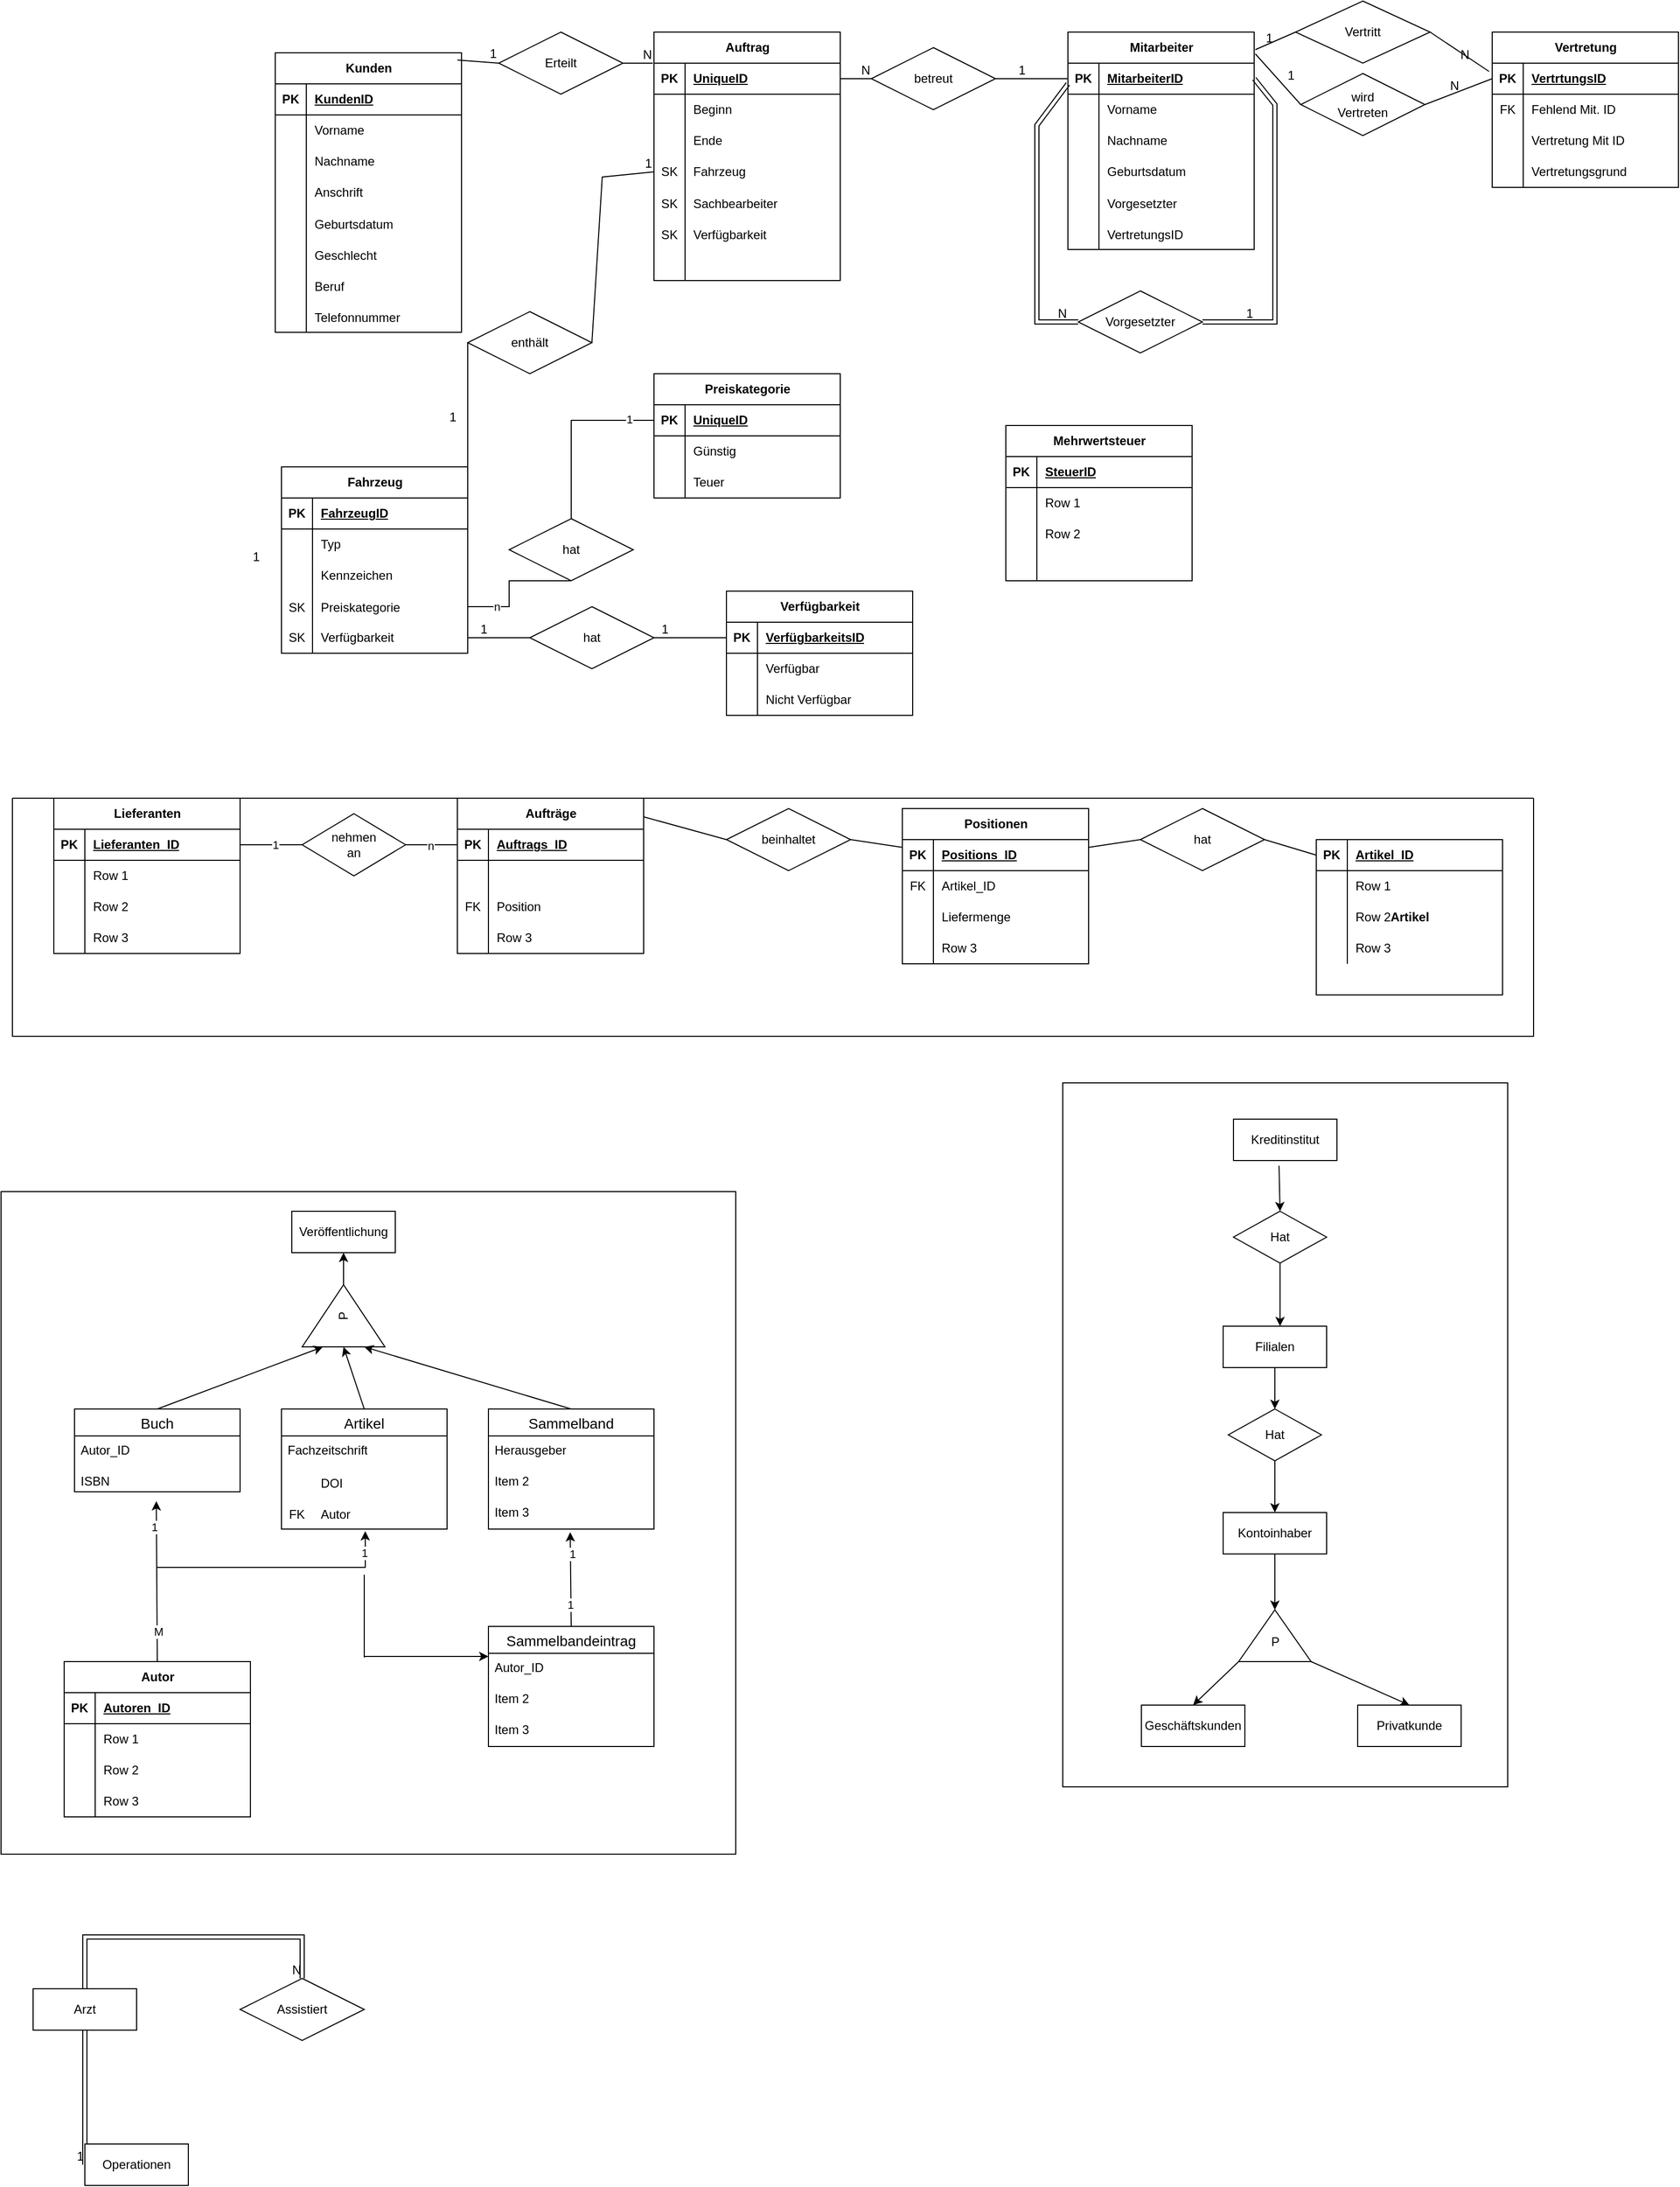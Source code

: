 <mxfile version="27.2.0">
  <diagram name="Seite-1" id="28M7grhyABY5c6G7W3WJ">
    <mxGraphModel dx="2210" dy="1071" grid="1" gridSize="10" guides="1" tooltips="1" connect="1" arrows="1" fold="1" page="1" pageScale="1" pageWidth="827" pageHeight="1169" math="0" shadow="0">
      <root>
        <mxCell id="0" />
        <mxCell id="1" parent="0" />
        <mxCell id="XzWHlh5nHAsjDDEAaoCZ-360" value="" style="rounded=0;whiteSpace=wrap;html=1;" vertex="1" parent="1">
          <mxGeometry x="995" y="1045" width="430" height="680" as="geometry" />
        </mxCell>
        <mxCell id="XzWHlh5nHAsjDDEAaoCZ-339" value="" style="rounded=0;whiteSpace=wrap;html=1;" vertex="1" parent="1">
          <mxGeometry x="-31" y="1150" width="710" height="640" as="geometry" />
        </mxCell>
        <mxCell id="y28E-FPQITRLRTlM4IpR-6" value="Fahrzeug" style="shape=table;startSize=30;container=1;collapsible=1;childLayout=tableLayout;fixedRows=1;rowLines=0;fontStyle=1;align=center;resizeLast=1;html=1;" parent="1" vertex="1">
          <mxGeometry x="240" y="450" width="180" height="180" as="geometry" />
        </mxCell>
        <mxCell id="y28E-FPQITRLRTlM4IpR-7" value="" style="shape=tableRow;horizontal=0;startSize=0;swimlaneHead=0;swimlaneBody=0;fillColor=none;collapsible=0;dropTarget=0;points=[[0,0.5],[1,0.5]];portConstraint=eastwest;top=0;left=0;right=0;bottom=1;" parent="y28E-FPQITRLRTlM4IpR-6" vertex="1">
          <mxGeometry y="30" width="180" height="30" as="geometry" />
        </mxCell>
        <mxCell id="y28E-FPQITRLRTlM4IpR-8" value="PK" style="shape=partialRectangle;connectable=0;fillColor=none;top=0;left=0;bottom=0;right=0;fontStyle=1;overflow=hidden;whiteSpace=wrap;html=1;" parent="y28E-FPQITRLRTlM4IpR-7" vertex="1">
          <mxGeometry width="30" height="30" as="geometry">
            <mxRectangle width="30" height="30" as="alternateBounds" />
          </mxGeometry>
        </mxCell>
        <mxCell id="y28E-FPQITRLRTlM4IpR-9" value="FahrzeugID" style="shape=partialRectangle;connectable=0;fillColor=none;top=0;left=0;bottom=0;right=0;align=left;spacingLeft=6;fontStyle=5;overflow=hidden;whiteSpace=wrap;html=1;" parent="y28E-FPQITRLRTlM4IpR-7" vertex="1">
          <mxGeometry x="30" width="150" height="30" as="geometry">
            <mxRectangle width="150" height="30" as="alternateBounds" />
          </mxGeometry>
        </mxCell>
        <mxCell id="y28E-FPQITRLRTlM4IpR-10" value="" style="shape=tableRow;horizontal=0;startSize=0;swimlaneHead=0;swimlaneBody=0;fillColor=none;collapsible=0;dropTarget=0;points=[[0,0.5],[1,0.5]];portConstraint=eastwest;top=0;left=0;right=0;bottom=0;" parent="y28E-FPQITRLRTlM4IpR-6" vertex="1">
          <mxGeometry y="60" width="180" height="30" as="geometry" />
        </mxCell>
        <mxCell id="y28E-FPQITRLRTlM4IpR-11" value="" style="shape=partialRectangle;connectable=0;fillColor=none;top=0;left=0;bottom=0;right=0;editable=1;overflow=hidden;whiteSpace=wrap;html=1;" parent="y28E-FPQITRLRTlM4IpR-10" vertex="1">
          <mxGeometry width="30" height="30" as="geometry">
            <mxRectangle width="30" height="30" as="alternateBounds" />
          </mxGeometry>
        </mxCell>
        <mxCell id="y28E-FPQITRLRTlM4IpR-12" value="Typ" style="shape=partialRectangle;connectable=0;fillColor=none;top=0;left=0;bottom=0;right=0;align=left;spacingLeft=6;overflow=hidden;whiteSpace=wrap;html=1;" parent="y28E-FPQITRLRTlM4IpR-10" vertex="1">
          <mxGeometry x="30" width="150" height="30" as="geometry">
            <mxRectangle width="150" height="30" as="alternateBounds" />
          </mxGeometry>
        </mxCell>
        <mxCell id="y28E-FPQITRLRTlM4IpR-13" value="" style="shape=tableRow;horizontal=0;startSize=0;swimlaneHead=0;swimlaneBody=0;fillColor=none;collapsible=0;dropTarget=0;points=[[0,0.5],[1,0.5]];portConstraint=eastwest;top=0;left=0;right=0;bottom=0;" parent="y28E-FPQITRLRTlM4IpR-6" vertex="1">
          <mxGeometry y="90" width="180" height="30" as="geometry" />
        </mxCell>
        <mxCell id="y28E-FPQITRLRTlM4IpR-14" value="" style="shape=partialRectangle;connectable=0;fillColor=none;top=0;left=0;bottom=0;right=0;editable=1;overflow=hidden;whiteSpace=wrap;html=1;" parent="y28E-FPQITRLRTlM4IpR-13" vertex="1">
          <mxGeometry width="30" height="30" as="geometry">
            <mxRectangle width="30" height="30" as="alternateBounds" />
          </mxGeometry>
        </mxCell>
        <mxCell id="y28E-FPQITRLRTlM4IpR-15" value="Kennzeichen" style="shape=partialRectangle;connectable=0;fillColor=none;top=0;left=0;bottom=0;right=0;align=left;spacingLeft=6;overflow=hidden;whiteSpace=wrap;html=1;" parent="y28E-FPQITRLRTlM4IpR-13" vertex="1">
          <mxGeometry x="30" width="150" height="30" as="geometry">
            <mxRectangle width="150" height="30" as="alternateBounds" />
          </mxGeometry>
        </mxCell>
        <mxCell id="y28E-FPQITRLRTlM4IpR-19" value="" style="shape=tableRow;horizontal=0;startSize=0;swimlaneHead=0;swimlaneBody=0;fillColor=none;collapsible=0;dropTarget=0;points=[[0,0.5],[1,0.5]];portConstraint=eastwest;top=0;left=0;right=0;bottom=0;" parent="y28E-FPQITRLRTlM4IpR-6" vertex="1">
          <mxGeometry y="120" width="180" height="30" as="geometry" />
        </mxCell>
        <mxCell id="y28E-FPQITRLRTlM4IpR-20" value="SK" style="shape=partialRectangle;connectable=0;fillColor=none;top=0;left=0;bottom=0;right=0;editable=1;overflow=hidden;" parent="y28E-FPQITRLRTlM4IpR-19" vertex="1">
          <mxGeometry width="30" height="30" as="geometry">
            <mxRectangle width="30" height="30" as="alternateBounds" />
          </mxGeometry>
        </mxCell>
        <mxCell id="y28E-FPQITRLRTlM4IpR-21" value="Preiskategorie" style="shape=partialRectangle;connectable=0;fillColor=none;top=0;left=0;bottom=0;right=0;align=left;spacingLeft=6;overflow=hidden;" parent="y28E-FPQITRLRTlM4IpR-19" vertex="1">
          <mxGeometry x="30" width="150" height="30" as="geometry">
            <mxRectangle width="150" height="30" as="alternateBounds" />
          </mxGeometry>
        </mxCell>
        <mxCell id="y28E-FPQITRLRTlM4IpR-16" value="" style="shape=tableRow;horizontal=0;startSize=0;swimlaneHead=0;swimlaneBody=0;fillColor=none;collapsible=0;dropTarget=0;points=[[0,0.5],[1,0.5]];portConstraint=eastwest;top=0;left=0;right=0;bottom=0;" parent="y28E-FPQITRLRTlM4IpR-6" vertex="1">
          <mxGeometry y="150" width="180" height="30" as="geometry" />
        </mxCell>
        <mxCell id="y28E-FPQITRLRTlM4IpR-17" value="SK" style="shape=partialRectangle;connectable=0;fillColor=none;top=0;left=0;bottom=0;right=0;editable=1;overflow=hidden;whiteSpace=wrap;html=1;" parent="y28E-FPQITRLRTlM4IpR-16" vertex="1">
          <mxGeometry width="30" height="30" as="geometry">
            <mxRectangle width="30" height="30" as="alternateBounds" />
          </mxGeometry>
        </mxCell>
        <mxCell id="y28E-FPQITRLRTlM4IpR-18" value="Verfügbarkeit" style="shape=partialRectangle;connectable=0;fillColor=none;top=0;left=0;bottom=0;right=0;align=left;spacingLeft=6;overflow=hidden;whiteSpace=wrap;html=1;" parent="y28E-FPQITRLRTlM4IpR-16" vertex="1">
          <mxGeometry x="30" width="150" height="30" as="geometry">
            <mxRectangle width="150" height="30" as="alternateBounds" />
          </mxGeometry>
        </mxCell>
        <mxCell id="y28E-FPQITRLRTlM4IpR-22" value="Kunden" style="shape=table;startSize=30;container=1;collapsible=1;childLayout=tableLayout;fixedRows=1;rowLines=0;fontStyle=1;align=center;resizeLast=1;html=1;" parent="1" vertex="1">
          <mxGeometry x="234" y="50" width="180" height="270" as="geometry" />
        </mxCell>
        <mxCell id="y28E-FPQITRLRTlM4IpR-23" value="" style="shape=tableRow;horizontal=0;startSize=0;swimlaneHead=0;swimlaneBody=0;fillColor=none;collapsible=0;dropTarget=0;points=[[0,0.5],[1,0.5]];portConstraint=eastwest;top=0;left=0;right=0;bottom=1;" parent="y28E-FPQITRLRTlM4IpR-22" vertex="1">
          <mxGeometry y="30" width="180" height="30" as="geometry" />
        </mxCell>
        <mxCell id="y28E-FPQITRLRTlM4IpR-24" value="PK" style="shape=partialRectangle;connectable=0;fillColor=none;top=0;left=0;bottom=0;right=0;fontStyle=1;overflow=hidden;whiteSpace=wrap;html=1;" parent="y28E-FPQITRLRTlM4IpR-23" vertex="1">
          <mxGeometry width="30" height="30" as="geometry">
            <mxRectangle width="30" height="30" as="alternateBounds" />
          </mxGeometry>
        </mxCell>
        <mxCell id="y28E-FPQITRLRTlM4IpR-25" value="KundenID" style="shape=partialRectangle;connectable=0;fillColor=none;top=0;left=0;bottom=0;right=0;align=left;spacingLeft=6;fontStyle=5;overflow=hidden;whiteSpace=wrap;html=1;" parent="y28E-FPQITRLRTlM4IpR-23" vertex="1">
          <mxGeometry x="30" width="150" height="30" as="geometry">
            <mxRectangle width="150" height="30" as="alternateBounds" />
          </mxGeometry>
        </mxCell>
        <mxCell id="y28E-FPQITRLRTlM4IpR-26" value="" style="shape=tableRow;horizontal=0;startSize=0;swimlaneHead=0;swimlaneBody=0;fillColor=none;collapsible=0;dropTarget=0;points=[[0,0.5],[1,0.5]];portConstraint=eastwest;top=0;left=0;right=0;bottom=0;" parent="y28E-FPQITRLRTlM4IpR-22" vertex="1">
          <mxGeometry y="60" width="180" height="30" as="geometry" />
        </mxCell>
        <mxCell id="y28E-FPQITRLRTlM4IpR-27" value="" style="shape=partialRectangle;connectable=0;fillColor=none;top=0;left=0;bottom=0;right=0;editable=1;overflow=hidden;whiteSpace=wrap;html=1;" parent="y28E-FPQITRLRTlM4IpR-26" vertex="1">
          <mxGeometry width="30" height="30" as="geometry">
            <mxRectangle width="30" height="30" as="alternateBounds" />
          </mxGeometry>
        </mxCell>
        <mxCell id="y28E-FPQITRLRTlM4IpR-28" value="Vorname" style="shape=partialRectangle;connectable=0;fillColor=none;top=0;left=0;bottom=0;right=0;align=left;spacingLeft=6;overflow=hidden;whiteSpace=wrap;html=1;" parent="y28E-FPQITRLRTlM4IpR-26" vertex="1">
          <mxGeometry x="30" width="150" height="30" as="geometry">
            <mxRectangle width="150" height="30" as="alternateBounds" />
          </mxGeometry>
        </mxCell>
        <mxCell id="y28E-FPQITRLRTlM4IpR-29" value="" style="shape=tableRow;horizontal=0;startSize=0;swimlaneHead=0;swimlaneBody=0;fillColor=none;collapsible=0;dropTarget=0;points=[[0,0.5],[1,0.5]];portConstraint=eastwest;top=0;left=0;right=0;bottom=0;" parent="y28E-FPQITRLRTlM4IpR-22" vertex="1">
          <mxGeometry y="90" width="180" height="30" as="geometry" />
        </mxCell>
        <mxCell id="y28E-FPQITRLRTlM4IpR-30" value="" style="shape=partialRectangle;connectable=0;fillColor=none;top=0;left=0;bottom=0;right=0;editable=1;overflow=hidden;whiteSpace=wrap;html=1;" parent="y28E-FPQITRLRTlM4IpR-29" vertex="1">
          <mxGeometry width="30" height="30" as="geometry">
            <mxRectangle width="30" height="30" as="alternateBounds" />
          </mxGeometry>
        </mxCell>
        <mxCell id="y28E-FPQITRLRTlM4IpR-31" value="Nachname" style="shape=partialRectangle;connectable=0;fillColor=none;top=0;left=0;bottom=0;right=0;align=left;spacingLeft=6;overflow=hidden;whiteSpace=wrap;html=1;" parent="y28E-FPQITRLRTlM4IpR-29" vertex="1">
          <mxGeometry x="30" width="150" height="30" as="geometry">
            <mxRectangle width="150" height="30" as="alternateBounds" />
          </mxGeometry>
        </mxCell>
        <mxCell id="y28E-FPQITRLRTlM4IpR-32" value="" style="shape=tableRow;horizontal=0;startSize=0;swimlaneHead=0;swimlaneBody=0;fillColor=none;collapsible=0;dropTarget=0;points=[[0,0.5],[1,0.5]];portConstraint=eastwest;top=0;left=0;right=0;bottom=0;" parent="y28E-FPQITRLRTlM4IpR-22" vertex="1">
          <mxGeometry y="120" width="180" height="30" as="geometry" />
        </mxCell>
        <mxCell id="y28E-FPQITRLRTlM4IpR-33" value="" style="shape=partialRectangle;connectable=0;fillColor=none;top=0;left=0;bottom=0;right=0;editable=1;overflow=hidden;whiteSpace=wrap;html=1;" parent="y28E-FPQITRLRTlM4IpR-32" vertex="1">
          <mxGeometry width="30" height="30" as="geometry">
            <mxRectangle width="30" height="30" as="alternateBounds" />
          </mxGeometry>
        </mxCell>
        <mxCell id="y28E-FPQITRLRTlM4IpR-34" value="Anschrift" style="shape=partialRectangle;connectable=0;fillColor=none;top=0;left=0;bottom=0;right=0;align=left;spacingLeft=6;overflow=hidden;whiteSpace=wrap;html=1;" parent="y28E-FPQITRLRTlM4IpR-32" vertex="1">
          <mxGeometry x="30" width="150" height="30" as="geometry">
            <mxRectangle width="150" height="30" as="alternateBounds" />
          </mxGeometry>
        </mxCell>
        <mxCell id="XzWHlh5nHAsjDDEAaoCZ-1" value="" style="shape=tableRow;horizontal=0;startSize=0;swimlaneHead=0;swimlaneBody=0;fillColor=none;collapsible=0;dropTarget=0;points=[[0,0.5],[1,0.5]];portConstraint=eastwest;top=0;left=0;right=0;bottom=0;" vertex="1" parent="y28E-FPQITRLRTlM4IpR-22">
          <mxGeometry y="150" width="180" height="30" as="geometry" />
        </mxCell>
        <mxCell id="XzWHlh5nHAsjDDEAaoCZ-2" value="" style="shape=partialRectangle;connectable=0;fillColor=none;top=0;left=0;bottom=0;right=0;editable=1;overflow=hidden;" vertex="1" parent="XzWHlh5nHAsjDDEAaoCZ-1">
          <mxGeometry width="30" height="30" as="geometry">
            <mxRectangle width="30" height="30" as="alternateBounds" />
          </mxGeometry>
        </mxCell>
        <mxCell id="XzWHlh5nHAsjDDEAaoCZ-3" value="Geburtsdatum" style="shape=partialRectangle;connectable=0;fillColor=none;top=0;left=0;bottom=0;right=0;align=left;spacingLeft=6;overflow=hidden;" vertex="1" parent="XzWHlh5nHAsjDDEAaoCZ-1">
          <mxGeometry x="30" width="150" height="30" as="geometry">
            <mxRectangle width="150" height="30" as="alternateBounds" />
          </mxGeometry>
        </mxCell>
        <mxCell id="XzWHlh5nHAsjDDEAaoCZ-4" value="" style="shape=tableRow;horizontal=0;startSize=0;swimlaneHead=0;swimlaneBody=0;fillColor=none;collapsible=0;dropTarget=0;points=[[0,0.5],[1,0.5]];portConstraint=eastwest;top=0;left=0;right=0;bottom=0;" vertex="1" parent="y28E-FPQITRLRTlM4IpR-22">
          <mxGeometry y="180" width="180" height="30" as="geometry" />
        </mxCell>
        <mxCell id="XzWHlh5nHAsjDDEAaoCZ-5" value="" style="shape=partialRectangle;connectable=0;fillColor=none;top=0;left=0;bottom=0;right=0;editable=1;overflow=hidden;" vertex="1" parent="XzWHlh5nHAsjDDEAaoCZ-4">
          <mxGeometry width="30" height="30" as="geometry">
            <mxRectangle width="30" height="30" as="alternateBounds" />
          </mxGeometry>
        </mxCell>
        <mxCell id="XzWHlh5nHAsjDDEAaoCZ-6" value="Geschlecht" style="shape=partialRectangle;connectable=0;fillColor=none;top=0;left=0;bottom=0;right=0;align=left;spacingLeft=6;overflow=hidden;" vertex="1" parent="XzWHlh5nHAsjDDEAaoCZ-4">
          <mxGeometry x="30" width="150" height="30" as="geometry">
            <mxRectangle width="150" height="30" as="alternateBounds" />
          </mxGeometry>
        </mxCell>
        <mxCell id="XzWHlh5nHAsjDDEAaoCZ-7" value="" style="shape=tableRow;horizontal=0;startSize=0;swimlaneHead=0;swimlaneBody=0;fillColor=none;collapsible=0;dropTarget=0;points=[[0,0.5],[1,0.5]];portConstraint=eastwest;top=0;left=0;right=0;bottom=0;" vertex="1" parent="y28E-FPQITRLRTlM4IpR-22">
          <mxGeometry y="210" width="180" height="30" as="geometry" />
        </mxCell>
        <mxCell id="XzWHlh5nHAsjDDEAaoCZ-8" value="" style="shape=partialRectangle;connectable=0;fillColor=none;top=0;left=0;bottom=0;right=0;editable=1;overflow=hidden;" vertex="1" parent="XzWHlh5nHAsjDDEAaoCZ-7">
          <mxGeometry width="30" height="30" as="geometry">
            <mxRectangle width="30" height="30" as="alternateBounds" />
          </mxGeometry>
        </mxCell>
        <mxCell id="XzWHlh5nHAsjDDEAaoCZ-9" value="Beruf" style="shape=partialRectangle;connectable=0;fillColor=none;top=0;left=0;bottom=0;right=0;align=left;spacingLeft=6;overflow=hidden;" vertex="1" parent="XzWHlh5nHAsjDDEAaoCZ-7">
          <mxGeometry x="30" width="150" height="30" as="geometry">
            <mxRectangle width="150" height="30" as="alternateBounds" />
          </mxGeometry>
        </mxCell>
        <mxCell id="XzWHlh5nHAsjDDEAaoCZ-10" value="" style="shape=tableRow;horizontal=0;startSize=0;swimlaneHead=0;swimlaneBody=0;fillColor=none;collapsible=0;dropTarget=0;points=[[0,0.5],[1,0.5]];portConstraint=eastwest;top=0;left=0;right=0;bottom=0;" vertex="1" parent="y28E-FPQITRLRTlM4IpR-22">
          <mxGeometry y="240" width="180" height="30" as="geometry" />
        </mxCell>
        <mxCell id="XzWHlh5nHAsjDDEAaoCZ-11" value="" style="shape=partialRectangle;connectable=0;fillColor=none;top=0;left=0;bottom=0;right=0;editable=1;overflow=hidden;" vertex="1" parent="XzWHlh5nHAsjDDEAaoCZ-10">
          <mxGeometry width="30" height="30" as="geometry">
            <mxRectangle width="30" height="30" as="alternateBounds" />
          </mxGeometry>
        </mxCell>
        <mxCell id="XzWHlh5nHAsjDDEAaoCZ-12" value="Telefonnummer" style="shape=partialRectangle;connectable=0;fillColor=none;top=0;left=0;bottom=0;right=0;align=left;spacingLeft=6;overflow=hidden;" vertex="1" parent="XzWHlh5nHAsjDDEAaoCZ-10">
          <mxGeometry x="30" width="150" height="30" as="geometry">
            <mxRectangle width="150" height="30" as="alternateBounds" />
          </mxGeometry>
        </mxCell>
        <mxCell id="XzWHlh5nHAsjDDEAaoCZ-13" value="Auftrag" style="shape=table;startSize=30;container=1;collapsible=1;childLayout=tableLayout;fixedRows=1;rowLines=0;fontStyle=1;align=center;resizeLast=1;html=1;" vertex="1" parent="1">
          <mxGeometry x="600" y="30" width="180" height="240" as="geometry" />
        </mxCell>
        <mxCell id="XzWHlh5nHAsjDDEAaoCZ-14" value="" style="shape=tableRow;horizontal=0;startSize=0;swimlaneHead=0;swimlaneBody=0;fillColor=none;collapsible=0;dropTarget=0;points=[[0,0.5],[1,0.5]];portConstraint=eastwest;top=0;left=0;right=0;bottom=1;" vertex="1" parent="XzWHlh5nHAsjDDEAaoCZ-13">
          <mxGeometry y="30" width="180" height="30" as="geometry" />
        </mxCell>
        <mxCell id="XzWHlh5nHAsjDDEAaoCZ-15" value="PK" style="shape=partialRectangle;connectable=0;fillColor=none;top=0;left=0;bottom=0;right=0;fontStyle=1;overflow=hidden;whiteSpace=wrap;html=1;" vertex="1" parent="XzWHlh5nHAsjDDEAaoCZ-14">
          <mxGeometry width="30" height="30" as="geometry">
            <mxRectangle width="30" height="30" as="alternateBounds" />
          </mxGeometry>
        </mxCell>
        <mxCell id="XzWHlh5nHAsjDDEAaoCZ-16" value="UniqueID" style="shape=partialRectangle;connectable=0;fillColor=none;top=0;left=0;bottom=0;right=0;align=left;spacingLeft=6;fontStyle=5;overflow=hidden;whiteSpace=wrap;html=1;" vertex="1" parent="XzWHlh5nHAsjDDEAaoCZ-14">
          <mxGeometry x="30" width="150" height="30" as="geometry">
            <mxRectangle width="150" height="30" as="alternateBounds" />
          </mxGeometry>
        </mxCell>
        <mxCell id="XzWHlh5nHAsjDDEAaoCZ-17" value="" style="shape=tableRow;horizontal=0;startSize=0;swimlaneHead=0;swimlaneBody=0;fillColor=none;collapsible=0;dropTarget=0;points=[[0,0.5],[1,0.5]];portConstraint=eastwest;top=0;left=0;right=0;bottom=0;" vertex="1" parent="XzWHlh5nHAsjDDEAaoCZ-13">
          <mxGeometry y="60" width="180" height="30" as="geometry" />
        </mxCell>
        <mxCell id="XzWHlh5nHAsjDDEAaoCZ-18" value="" style="shape=partialRectangle;connectable=0;fillColor=none;top=0;left=0;bottom=0;right=0;editable=1;overflow=hidden;whiteSpace=wrap;html=1;" vertex="1" parent="XzWHlh5nHAsjDDEAaoCZ-17">
          <mxGeometry width="30" height="30" as="geometry">
            <mxRectangle width="30" height="30" as="alternateBounds" />
          </mxGeometry>
        </mxCell>
        <mxCell id="XzWHlh5nHAsjDDEAaoCZ-19" value="Beginn" style="shape=partialRectangle;connectable=0;fillColor=none;top=0;left=0;bottom=0;right=0;align=left;spacingLeft=6;overflow=hidden;whiteSpace=wrap;html=1;" vertex="1" parent="XzWHlh5nHAsjDDEAaoCZ-17">
          <mxGeometry x="30" width="150" height="30" as="geometry">
            <mxRectangle width="150" height="30" as="alternateBounds" />
          </mxGeometry>
        </mxCell>
        <mxCell id="XzWHlh5nHAsjDDEAaoCZ-20" value="" style="shape=tableRow;horizontal=0;startSize=0;swimlaneHead=0;swimlaneBody=0;fillColor=none;collapsible=0;dropTarget=0;points=[[0,0.5],[1,0.5]];portConstraint=eastwest;top=0;left=0;right=0;bottom=0;" vertex="1" parent="XzWHlh5nHAsjDDEAaoCZ-13">
          <mxGeometry y="90" width="180" height="30" as="geometry" />
        </mxCell>
        <mxCell id="XzWHlh5nHAsjDDEAaoCZ-21" value="" style="shape=partialRectangle;connectable=0;fillColor=none;top=0;left=0;bottom=0;right=0;editable=1;overflow=hidden;whiteSpace=wrap;html=1;" vertex="1" parent="XzWHlh5nHAsjDDEAaoCZ-20">
          <mxGeometry width="30" height="30" as="geometry">
            <mxRectangle width="30" height="30" as="alternateBounds" />
          </mxGeometry>
        </mxCell>
        <mxCell id="XzWHlh5nHAsjDDEAaoCZ-22" value="Ende" style="shape=partialRectangle;connectable=0;fillColor=none;top=0;left=0;bottom=0;right=0;align=left;spacingLeft=6;overflow=hidden;whiteSpace=wrap;html=1;" vertex="1" parent="XzWHlh5nHAsjDDEAaoCZ-20">
          <mxGeometry x="30" width="150" height="30" as="geometry">
            <mxRectangle width="150" height="30" as="alternateBounds" />
          </mxGeometry>
        </mxCell>
        <mxCell id="XzWHlh5nHAsjDDEAaoCZ-23" value="" style="shape=tableRow;horizontal=0;startSize=0;swimlaneHead=0;swimlaneBody=0;fillColor=none;collapsible=0;dropTarget=0;points=[[0,0.5],[1,0.5]];portConstraint=eastwest;top=0;left=0;right=0;bottom=0;" vertex="1" parent="XzWHlh5nHAsjDDEAaoCZ-13">
          <mxGeometry y="120" width="180" height="30" as="geometry" />
        </mxCell>
        <mxCell id="XzWHlh5nHAsjDDEAaoCZ-24" value="SK" style="shape=partialRectangle;connectable=0;fillColor=none;top=0;left=0;bottom=0;right=0;editable=1;overflow=hidden;whiteSpace=wrap;html=1;" vertex="1" parent="XzWHlh5nHAsjDDEAaoCZ-23">
          <mxGeometry width="30" height="30" as="geometry">
            <mxRectangle width="30" height="30" as="alternateBounds" />
          </mxGeometry>
        </mxCell>
        <mxCell id="XzWHlh5nHAsjDDEAaoCZ-25" value="Fahrzeug" style="shape=partialRectangle;connectable=0;fillColor=none;top=0;left=0;bottom=0;right=0;align=left;spacingLeft=6;overflow=hidden;whiteSpace=wrap;html=1;" vertex="1" parent="XzWHlh5nHAsjDDEAaoCZ-23">
          <mxGeometry x="30" width="150" height="30" as="geometry">
            <mxRectangle width="150" height="30" as="alternateBounds" />
          </mxGeometry>
        </mxCell>
        <mxCell id="XzWHlh5nHAsjDDEAaoCZ-26" value="" style="shape=tableRow;horizontal=0;startSize=0;swimlaneHead=0;swimlaneBody=0;fillColor=none;collapsible=0;dropTarget=0;points=[[0,0.5],[1,0.5]];portConstraint=eastwest;top=0;left=0;right=0;bottom=0;" vertex="1" parent="XzWHlh5nHAsjDDEAaoCZ-13">
          <mxGeometry y="150" width="180" height="30" as="geometry" />
        </mxCell>
        <mxCell id="XzWHlh5nHAsjDDEAaoCZ-27" value="SK" style="shape=partialRectangle;connectable=0;fillColor=none;top=0;left=0;bottom=0;right=0;editable=1;overflow=hidden;" vertex="1" parent="XzWHlh5nHAsjDDEAaoCZ-26">
          <mxGeometry width="30" height="30" as="geometry">
            <mxRectangle width="30" height="30" as="alternateBounds" />
          </mxGeometry>
        </mxCell>
        <mxCell id="XzWHlh5nHAsjDDEAaoCZ-28" value="Sachbearbeiter" style="shape=partialRectangle;connectable=0;fillColor=none;top=0;left=0;bottom=0;right=0;align=left;spacingLeft=6;overflow=hidden;" vertex="1" parent="XzWHlh5nHAsjDDEAaoCZ-26">
          <mxGeometry x="30" width="150" height="30" as="geometry">
            <mxRectangle width="150" height="30" as="alternateBounds" />
          </mxGeometry>
        </mxCell>
        <mxCell id="XzWHlh5nHAsjDDEAaoCZ-29" value="" style="shape=tableRow;horizontal=0;startSize=0;swimlaneHead=0;swimlaneBody=0;fillColor=none;collapsible=0;dropTarget=0;points=[[0,0.5],[1,0.5]];portConstraint=eastwest;top=0;left=0;right=0;bottom=0;" vertex="1" parent="XzWHlh5nHAsjDDEAaoCZ-13">
          <mxGeometry y="180" width="180" height="30" as="geometry" />
        </mxCell>
        <mxCell id="XzWHlh5nHAsjDDEAaoCZ-30" value="SK" style="shape=partialRectangle;connectable=0;fillColor=none;top=0;left=0;bottom=0;right=0;editable=1;overflow=hidden;" vertex="1" parent="XzWHlh5nHAsjDDEAaoCZ-29">
          <mxGeometry width="30" height="30" as="geometry">
            <mxRectangle width="30" height="30" as="alternateBounds" />
          </mxGeometry>
        </mxCell>
        <mxCell id="XzWHlh5nHAsjDDEAaoCZ-31" value="Verfügbarkeit" style="shape=partialRectangle;connectable=0;fillColor=none;top=0;left=0;bottom=0;right=0;align=left;spacingLeft=6;overflow=hidden;" vertex="1" parent="XzWHlh5nHAsjDDEAaoCZ-29">
          <mxGeometry x="30" width="150" height="30" as="geometry">
            <mxRectangle width="150" height="30" as="alternateBounds" />
          </mxGeometry>
        </mxCell>
        <mxCell id="XzWHlh5nHAsjDDEAaoCZ-32" value="" style="shape=tableRow;horizontal=0;startSize=0;swimlaneHead=0;swimlaneBody=0;fillColor=none;collapsible=0;dropTarget=0;points=[[0,0.5],[1,0.5]];portConstraint=eastwest;top=0;left=0;right=0;bottom=0;" vertex="1" parent="XzWHlh5nHAsjDDEAaoCZ-13">
          <mxGeometry y="210" width="180" height="30" as="geometry" />
        </mxCell>
        <mxCell id="XzWHlh5nHAsjDDEAaoCZ-33" value="" style="shape=partialRectangle;connectable=0;fillColor=none;top=0;left=0;bottom=0;right=0;editable=1;overflow=hidden;" vertex="1" parent="XzWHlh5nHAsjDDEAaoCZ-32">
          <mxGeometry width="30" height="30" as="geometry">
            <mxRectangle width="30" height="30" as="alternateBounds" />
          </mxGeometry>
        </mxCell>
        <mxCell id="XzWHlh5nHAsjDDEAaoCZ-34" value="" style="shape=partialRectangle;connectable=0;fillColor=none;top=0;left=0;bottom=0;right=0;align=left;spacingLeft=6;overflow=hidden;" vertex="1" parent="XzWHlh5nHAsjDDEAaoCZ-32">
          <mxGeometry x="30" width="150" height="30" as="geometry">
            <mxRectangle width="150" height="30" as="alternateBounds" />
          </mxGeometry>
        </mxCell>
        <mxCell id="XzWHlh5nHAsjDDEAaoCZ-35" value="Mitarbeiter" style="shape=table;startSize=30;container=1;collapsible=1;childLayout=tableLayout;fixedRows=1;rowLines=0;fontStyle=1;align=center;resizeLast=1;html=1;" vertex="1" parent="1">
          <mxGeometry x="1000" y="30" width="180" height="210" as="geometry" />
        </mxCell>
        <mxCell id="XzWHlh5nHAsjDDEAaoCZ-36" value="" style="shape=tableRow;horizontal=0;startSize=0;swimlaneHead=0;swimlaneBody=0;fillColor=none;collapsible=0;dropTarget=0;points=[[0,0.5],[1,0.5]];portConstraint=eastwest;top=0;left=0;right=0;bottom=1;" vertex="1" parent="XzWHlh5nHAsjDDEAaoCZ-35">
          <mxGeometry y="30" width="180" height="30" as="geometry" />
        </mxCell>
        <mxCell id="XzWHlh5nHAsjDDEAaoCZ-37" value="PK" style="shape=partialRectangle;connectable=0;fillColor=none;top=0;left=0;bottom=0;right=0;fontStyle=1;overflow=hidden;whiteSpace=wrap;html=1;" vertex="1" parent="XzWHlh5nHAsjDDEAaoCZ-36">
          <mxGeometry width="30" height="30" as="geometry">
            <mxRectangle width="30" height="30" as="alternateBounds" />
          </mxGeometry>
        </mxCell>
        <mxCell id="XzWHlh5nHAsjDDEAaoCZ-38" value="MitarbeiterID" style="shape=partialRectangle;connectable=0;fillColor=none;top=0;left=0;bottom=0;right=0;align=left;spacingLeft=6;fontStyle=5;overflow=hidden;whiteSpace=wrap;html=1;" vertex="1" parent="XzWHlh5nHAsjDDEAaoCZ-36">
          <mxGeometry x="30" width="150" height="30" as="geometry">
            <mxRectangle width="150" height="30" as="alternateBounds" />
          </mxGeometry>
        </mxCell>
        <mxCell id="XzWHlh5nHAsjDDEAaoCZ-39" value="" style="shape=tableRow;horizontal=0;startSize=0;swimlaneHead=0;swimlaneBody=0;fillColor=none;collapsible=0;dropTarget=0;points=[[0,0.5],[1,0.5]];portConstraint=eastwest;top=0;left=0;right=0;bottom=0;" vertex="1" parent="XzWHlh5nHAsjDDEAaoCZ-35">
          <mxGeometry y="60" width="180" height="30" as="geometry" />
        </mxCell>
        <mxCell id="XzWHlh5nHAsjDDEAaoCZ-40" value="" style="shape=partialRectangle;connectable=0;fillColor=none;top=0;left=0;bottom=0;right=0;editable=1;overflow=hidden;whiteSpace=wrap;html=1;" vertex="1" parent="XzWHlh5nHAsjDDEAaoCZ-39">
          <mxGeometry width="30" height="30" as="geometry">
            <mxRectangle width="30" height="30" as="alternateBounds" />
          </mxGeometry>
        </mxCell>
        <mxCell id="XzWHlh5nHAsjDDEAaoCZ-41" value="Vorname" style="shape=partialRectangle;connectable=0;fillColor=none;top=0;left=0;bottom=0;right=0;align=left;spacingLeft=6;overflow=hidden;whiteSpace=wrap;html=1;" vertex="1" parent="XzWHlh5nHAsjDDEAaoCZ-39">
          <mxGeometry x="30" width="150" height="30" as="geometry">
            <mxRectangle width="150" height="30" as="alternateBounds" />
          </mxGeometry>
        </mxCell>
        <mxCell id="XzWHlh5nHAsjDDEAaoCZ-42" value="" style="shape=tableRow;horizontal=0;startSize=0;swimlaneHead=0;swimlaneBody=0;fillColor=none;collapsible=0;dropTarget=0;points=[[0,0.5],[1,0.5]];portConstraint=eastwest;top=0;left=0;right=0;bottom=0;" vertex="1" parent="XzWHlh5nHAsjDDEAaoCZ-35">
          <mxGeometry y="90" width="180" height="30" as="geometry" />
        </mxCell>
        <mxCell id="XzWHlh5nHAsjDDEAaoCZ-43" value="" style="shape=partialRectangle;connectable=0;fillColor=none;top=0;left=0;bottom=0;right=0;editable=1;overflow=hidden;whiteSpace=wrap;html=1;" vertex="1" parent="XzWHlh5nHAsjDDEAaoCZ-42">
          <mxGeometry width="30" height="30" as="geometry">
            <mxRectangle width="30" height="30" as="alternateBounds" />
          </mxGeometry>
        </mxCell>
        <mxCell id="XzWHlh5nHAsjDDEAaoCZ-44" value="Nachname" style="shape=partialRectangle;connectable=0;fillColor=none;top=0;left=0;bottom=0;right=0;align=left;spacingLeft=6;overflow=hidden;whiteSpace=wrap;html=1;" vertex="1" parent="XzWHlh5nHAsjDDEAaoCZ-42">
          <mxGeometry x="30" width="150" height="30" as="geometry">
            <mxRectangle width="150" height="30" as="alternateBounds" />
          </mxGeometry>
        </mxCell>
        <mxCell id="XzWHlh5nHAsjDDEAaoCZ-45" value="" style="shape=tableRow;horizontal=0;startSize=0;swimlaneHead=0;swimlaneBody=0;fillColor=none;collapsible=0;dropTarget=0;points=[[0,0.5],[1,0.5]];portConstraint=eastwest;top=0;left=0;right=0;bottom=0;" vertex="1" parent="XzWHlh5nHAsjDDEAaoCZ-35">
          <mxGeometry y="120" width="180" height="30" as="geometry" />
        </mxCell>
        <mxCell id="XzWHlh5nHAsjDDEAaoCZ-46" value="" style="shape=partialRectangle;connectable=0;fillColor=none;top=0;left=0;bottom=0;right=0;editable=1;overflow=hidden;whiteSpace=wrap;html=1;" vertex="1" parent="XzWHlh5nHAsjDDEAaoCZ-45">
          <mxGeometry width="30" height="30" as="geometry">
            <mxRectangle width="30" height="30" as="alternateBounds" />
          </mxGeometry>
        </mxCell>
        <mxCell id="XzWHlh5nHAsjDDEAaoCZ-47" value="Geburtsdatum" style="shape=partialRectangle;connectable=0;fillColor=none;top=0;left=0;bottom=0;right=0;align=left;spacingLeft=6;overflow=hidden;whiteSpace=wrap;html=1;" vertex="1" parent="XzWHlh5nHAsjDDEAaoCZ-45">
          <mxGeometry x="30" width="150" height="30" as="geometry">
            <mxRectangle width="150" height="30" as="alternateBounds" />
          </mxGeometry>
        </mxCell>
        <mxCell id="XzWHlh5nHAsjDDEAaoCZ-132" value="" style="shape=tableRow;horizontal=0;startSize=0;swimlaneHead=0;swimlaneBody=0;fillColor=none;collapsible=0;dropTarget=0;points=[[0,0.5],[1,0.5]];portConstraint=eastwest;top=0;left=0;right=0;bottom=0;" vertex="1" parent="XzWHlh5nHAsjDDEAaoCZ-35">
          <mxGeometry y="150" width="180" height="30" as="geometry" />
        </mxCell>
        <mxCell id="XzWHlh5nHAsjDDEAaoCZ-133" value="" style="shape=partialRectangle;connectable=0;fillColor=none;top=0;left=0;bottom=0;right=0;editable=1;overflow=hidden;" vertex="1" parent="XzWHlh5nHAsjDDEAaoCZ-132">
          <mxGeometry width="30" height="30" as="geometry">
            <mxRectangle width="30" height="30" as="alternateBounds" />
          </mxGeometry>
        </mxCell>
        <mxCell id="XzWHlh5nHAsjDDEAaoCZ-134" value="Vorgesetzter" style="shape=partialRectangle;connectable=0;fillColor=none;top=0;left=0;bottom=0;right=0;align=left;spacingLeft=6;overflow=hidden;" vertex="1" parent="XzWHlh5nHAsjDDEAaoCZ-132">
          <mxGeometry x="30" width="150" height="30" as="geometry">
            <mxRectangle width="150" height="30" as="alternateBounds" />
          </mxGeometry>
        </mxCell>
        <mxCell id="XzWHlh5nHAsjDDEAaoCZ-149" value="" style="shape=tableRow;horizontal=0;startSize=0;swimlaneHead=0;swimlaneBody=0;fillColor=none;collapsible=0;dropTarget=0;points=[[0,0.5],[1,0.5]];portConstraint=eastwest;top=0;left=0;right=0;bottom=0;" vertex="1" parent="XzWHlh5nHAsjDDEAaoCZ-35">
          <mxGeometry y="180" width="180" height="30" as="geometry" />
        </mxCell>
        <mxCell id="XzWHlh5nHAsjDDEAaoCZ-150" value="" style="shape=partialRectangle;connectable=0;fillColor=none;top=0;left=0;bottom=0;right=0;editable=1;overflow=hidden;" vertex="1" parent="XzWHlh5nHAsjDDEAaoCZ-149">
          <mxGeometry width="30" height="30" as="geometry">
            <mxRectangle width="30" height="30" as="alternateBounds" />
          </mxGeometry>
        </mxCell>
        <mxCell id="XzWHlh5nHAsjDDEAaoCZ-151" value="VertretungsID" style="shape=partialRectangle;connectable=0;fillColor=none;top=0;left=0;bottom=0;right=0;align=left;spacingLeft=6;overflow=hidden;" vertex="1" parent="XzWHlh5nHAsjDDEAaoCZ-149">
          <mxGeometry x="30" width="150" height="30" as="geometry">
            <mxRectangle width="150" height="30" as="alternateBounds" />
          </mxGeometry>
        </mxCell>
        <mxCell id="XzWHlh5nHAsjDDEAaoCZ-74" value="Verfügbarkeit" style="shape=table;startSize=30;container=1;collapsible=1;childLayout=tableLayout;fixedRows=1;rowLines=0;fontStyle=1;align=center;resizeLast=1;html=1;" vertex="1" parent="1">
          <mxGeometry x="670" y="570" width="180" height="120" as="geometry" />
        </mxCell>
        <mxCell id="XzWHlh5nHAsjDDEAaoCZ-75" value="" style="shape=tableRow;horizontal=0;startSize=0;swimlaneHead=0;swimlaneBody=0;fillColor=none;collapsible=0;dropTarget=0;points=[[0,0.5],[1,0.5]];portConstraint=eastwest;top=0;left=0;right=0;bottom=1;" vertex="1" parent="XzWHlh5nHAsjDDEAaoCZ-74">
          <mxGeometry y="30" width="180" height="30" as="geometry" />
        </mxCell>
        <mxCell id="XzWHlh5nHAsjDDEAaoCZ-76" value="PK" style="shape=partialRectangle;connectable=0;fillColor=none;top=0;left=0;bottom=0;right=0;fontStyle=1;overflow=hidden;whiteSpace=wrap;html=1;" vertex="1" parent="XzWHlh5nHAsjDDEAaoCZ-75">
          <mxGeometry width="30" height="30" as="geometry">
            <mxRectangle width="30" height="30" as="alternateBounds" />
          </mxGeometry>
        </mxCell>
        <mxCell id="XzWHlh5nHAsjDDEAaoCZ-77" value="VerfügbarkeitsID" style="shape=partialRectangle;connectable=0;fillColor=none;top=0;left=0;bottom=0;right=0;align=left;spacingLeft=6;fontStyle=5;overflow=hidden;whiteSpace=wrap;html=1;" vertex="1" parent="XzWHlh5nHAsjDDEAaoCZ-75">
          <mxGeometry x="30" width="150" height="30" as="geometry">
            <mxRectangle width="150" height="30" as="alternateBounds" />
          </mxGeometry>
        </mxCell>
        <mxCell id="XzWHlh5nHAsjDDEAaoCZ-78" value="" style="shape=tableRow;horizontal=0;startSize=0;swimlaneHead=0;swimlaneBody=0;fillColor=none;collapsible=0;dropTarget=0;points=[[0,0.5],[1,0.5]];portConstraint=eastwest;top=0;left=0;right=0;bottom=0;" vertex="1" parent="XzWHlh5nHAsjDDEAaoCZ-74">
          <mxGeometry y="60" width="180" height="30" as="geometry" />
        </mxCell>
        <mxCell id="XzWHlh5nHAsjDDEAaoCZ-79" value="" style="shape=partialRectangle;connectable=0;fillColor=none;top=0;left=0;bottom=0;right=0;editable=1;overflow=hidden;whiteSpace=wrap;html=1;" vertex="1" parent="XzWHlh5nHAsjDDEAaoCZ-78">
          <mxGeometry width="30" height="30" as="geometry">
            <mxRectangle width="30" height="30" as="alternateBounds" />
          </mxGeometry>
        </mxCell>
        <mxCell id="XzWHlh5nHAsjDDEAaoCZ-80" value="Verfügbar" style="shape=partialRectangle;connectable=0;fillColor=none;top=0;left=0;bottom=0;right=0;align=left;spacingLeft=6;overflow=hidden;whiteSpace=wrap;html=1;" vertex="1" parent="XzWHlh5nHAsjDDEAaoCZ-78">
          <mxGeometry x="30" width="150" height="30" as="geometry">
            <mxRectangle width="150" height="30" as="alternateBounds" />
          </mxGeometry>
        </mxCell>
        <mxCell id="XzWHlh5nHAsjDDEAaoCZ-81" value="" style="shape=tableRow;horizontal=0;startSize=0;swimlaneHead=0;swimlaneBody=0;fillColor=none;collapsible=0;dropTarget=0;points=[[0,0.5],[1,0.5]];portConstraint=eastwest;top=0;left=0;right=0;bottom=0;" vertex="1" parent="XzWHlh5nHAsjDDEAaoCZ-74">
          <mxGeometry y="90" width="180" height="30" as="geometry" />
        </mxCell>
        <mxCell id="XzWHlh5nHAsjDDEAaoCZ-82" value="" style="shape=partialRectangle;connectable=0;fillColor=none;top=0;left=0;bottom=0;right=0;editable=1;overflow=hidden;whiteSpace=wrap;html=1;" vertex="1" parent="XzWHlh5nHAsjDDEAaoCZ-81">
          <mxGeometry width="30" height="30" as="geometry">
            <mxRectangle width="30" height="30" as="alternateBounds" />
          </mxGeometry>
        </mxCell>
        <mxCell id="XzWHlh5nHAsjDDEAaoCZ-83" value="Nicht Verfügbar" style="shape=partialRectangle;connectable=0;fillColor=none;top=0;left=0;bottom=0;right=0;align=left;spacingLeft=6;overflow=hidden;whiteSpace=wrap;html=1;" vertex="1" parent="XzWHlh5nHAsjDDEAaoCZ-81">
          <mxGeometry x="30" width="150" height="30" as="geometry">
            <mxRectangle width="150" height="30" as="alternateBounds" />
          </mxGeometry>
        </mxCell>
        <mxCell id="XzWHlh5nHAsjDDEAaoCZ-87" value="Erteilt" style="shape=rhombus;perimeter=rhombusPerimeter;whiteSpace=wrap;html=1;align=center;" vertex="1" parent="1">
          <mxGeometry x="450" y="30" width="120" height="60" as="geometry" />
        </mxCell>
        <mxCell id="XzWHlh5nHAsjDDEAaoCZ-88" value="" style="endArrow=none;html=1;rounded=0;entryX=0;entryY=0.5;entryDx=0;entryDy=0;exitX=0.978;exitY=0.026;exitDx=0;exitDy=0;exitPerimeter=0;" edge="1" parent="1" source="y28E-FPQITRLRTlM4IpR-22" target="XzWHlh5nHAsjDDEAaoCZ-87">
          <mxGeometry relative="1" as="geometry">
            <mxPoint x="300" y="70" as="sourcePoint" />
            <mxPoint x="420" y="70" as="targetPoint" />
          </mxGeometry>
        </mxCell>
        <mxCell id="XzWHlh5nHAsjDDEAaoCZ-89" value="1" style="resizable=0;html=1;whiteSpace=wrap;align=right;verticalAlign=bottom;" connectable="0" vertex="1" parent="XzWHlh5nHAsjDDEAaoCZ-88">
          <mxGeometry x="1" relative="1" as="geometry" />
        </mxCell>
        <mxCell id="XzWHlh5nHAsjDDEAaoCZ-92" value="" style="endArrow=none;html=1;rounded=0;entryX=-0.006;entryY=0;entryDx=0;entryDy=0;entryPerimeter=0;" edge="1" parent="1" source="XzWHlh5nHAsjDDEAaoCZ-87" target="XzWHlh5nHAsjDDEAaoCZ-14">
          <mxGeometry relative="1" as="geometry">
            <mxPoint x="430" y="180" as="sourcePoint" />
            <mxPoint x="580" y="49" as="targetPoint" />
          </mxGeometry>
        </mxCell>
        <mxCell id="XzWHlh5nHAsjDDEAaoCZ-93" value="N" style="resizable=0;html=1;whiteSpace=wrap;align=right;verticalAlign=bottom;" connectable="0" vertex="1" parent="XzWHlh5nHAsjDDEAaoCZ-92">
          <mxGeometry x="1" relative="1" as="geometry" />
        </mxCell>
        <mxCell id="XzWHlh5nHAsjDDEAaoCZ-94" value="enthält" style="shape=rhombus;perimeter=rhombusPerimeter;whiteSpace=wrap;html=1;align=center;" vertex="1" parent="1">
          <mxGeometry x="420" y="300" width="120" height="60" as="geometry" />
        </mxCell>
        <mxCell id="XzWHlh5nHAsjDDEAaoCZ-95" value="" style="endArrow=none;html=1;rounded=0;exitX=1;exitY=0.5;exitDx=0;exitDy=0;entryX=0;entryY=0.5;entryDx=0;entryDy=0;" edge="1" parent="1" source="XzWHlh5nHAsjDDEAaoCZ-94" target="XzWHlh5nHAsjDDEAaoCZ-23">
          <mxGeometry relative="1" as="geometry">
            <mxPoint x="410" y="210" as="sourcePoint" />
            <mxPoint x="590" y="170" as="targetPoint" />
            <Array as="points">
              <mxPoint x="550" y="170" />
            </Array>
          </mxGeometry>
        </mxCell>
        <mxCell id="XzWHlh5nHAsjDDEAaoCZ-96" value="1" style="resizable=0;html=1;whiteSpace=wrap;align=right;verticalAlign=bottom;" connectable="0" vertex="1" parent="XzWHlh5nHAsjDDEAaoCZ-95">
          <mxGeometry x="1" relative="1" as="geometry" />
        </mxCell>
        <mxCell id="XzWHlh5nHAsjDDEAaoCZ-99" value="" style="endArrow=none;html=1;rounded=0;entryX=0;entryY=0.5;entryDx=0;entryDy=0;exitX=1;exitY=0.5;exitDx=0;exitDy=0;" edge="1" parent="1" source="y28E-FPQITRLRTlM4IpR-7" target="XzWHlh5nHAsjDDEAaoCZ-94">
          <mxGeometry relative="1" as="geometry">
            <mxPoint x="210" y="380" as="sourcePoint" />
            <mxPoint x="370" y="380" as="targetPoint" />
          </mxGeometry>
        </mxCell>
        <mxCell id="XzWHlh5nHAsjDDEAaoCZ-100" value="1" style="resizable=0;html=1;whiteSpace=wrap;align=right;verticalAlign=bottom;" connectable="0" vertex="1" parent="XzWHlh5nHAsjDDEAaoCZ-99">
          <mxGeometry x="1" relative="1" as="geometry">
            <mxPoint x="-10" y="80" as="offset" />
          </mxGeometry>
        </mxCell>
        <mxCell id="XzWHlh5nHAsjDDEAaoCZ-101" value="hat" style="shape=rhombus;perimeter=rhombusPerimeter;whiteSpace=wrap;html=1;align=center;" vertex="1" parent="1">
          <mxGeometry x="460" y="500" width="120" height="60" as="geometry" />
        </mxCell>
        <mxCell id="XzWHlh5nHAsjDDEAaoCZ-102" value="" style="endArrow=none;html=1;rounded=0;exitX=1;exitY=0.5;exitDx=0;exitDy=0;entryX=0.5;entryY=1;entryDx=0;entryDy=0;" edge="1" parent="1" source="y28E-FPQITRLRTlM4IpR-19" target="XzWHlh5nHAsjDDEAaoCZ-101">
          <mxGeometry relative="1" as="geometry">
            <mxPoint x="170" y="740" as="sourcePoint" />
            <mxPoint x="230" y="770" as="targetPoint" />
            <Array as="points">
              <mxPoint x="460" y="585" />
              <mxPoint x="460" y="560" />
            </Array>
          </mxGeometry>
        </mxCell>
        <mxCell id="XzWHlh5nHAsjDDEAaoCZ-103" value="1" style="resizable=0;html=1;whiteSpace=wrap;align=right;verticalAlign=bottom;" connectable="0" vertex="1" parent="XzWHlh5nHAsjDDEAaoCZ-102">
          <mxGeometry x="1" relative="1" as="geometry">
            <mxPoint x="-300" y="-15" as="offset" />
          </mxGeometry>
        </mxCell>
        <mxCell id="XzWHlh5nHAsjDDEAaoCZ-154" value="n" style="edgeLabel;html=1;align=center;verticalAlign=middle;resizable=0;points=[];" vertex="1" connectable="0" parent="XzWHlh5nHAsjDDEAaoCZ-102">
          <mxGeometry x="-0.552" relative="1" as="geometry">
            <mxPoint as="offset" />
          </mxGeometry>
        </mxCell>
        <mxCell id="XzWHlh5nHAsjDDEAaoCZ-104" value="" style="endArrow=none;html=1;rounded=0;exitX=0;exitY=0.5;exitDx=0;exitDy=0;entryX=0.5;entryY=0;entryDx=0;entryDy=0;" edge="1" parent="1" source="XzWHlh5nHAsjDDEAaoCZ-62" target="XzWHlh5nHAsjDDEAaoCZ-101">
          <mxGeometry relative="1" as="geometry">
            <mxPoint x="640" y="570" as="sourcePoint" />
            <mxPoint x="490" y="410" as="targetPoint" />
            <Array as="points">
              <mxPoint x="520" y="405" />
            </Array>
          </mxGeometry>
        </mxCell>
        <mxCell id="XzWHlh5nHAsjDDEAaoCZ-105" value="N" style="resizable=0;html=1;whiteSpace=wrap;align=right;verticalAlign=bottom;" connectable="0" vertex="1" parent="XzWHlh5nHAsjDDEAaoCZ-104">
          <mxGeometry x="1" relative="1" as="geometry">
            <mxPoint x="480" y="-190" as="offset" />
          </mxGeometry>
        </mxCell>
        <mxCell id="XzWHlh5nHAsjDDEAaoCZ-153" value="1" style="edgeLabel;html=1;align=center;verticalAlign=middle;resizable=0;points=[];" vertex="1" connectable="0" parent="XzWHlh5nHAsjDDEAaoCZ-104">
          <mxGeometry x="-0.726" y="-1" relative="1" as="geometry">
            <mxPoint as="offset" />
          </mxGeometry>
        </mxCell>
        <mxCell id="XzWHlh5nHAsjDDEAaoCZ-106" value="hat" style="shape=rhombus;perimeter=rhombusPerimeter;whiteSpace=wrap;html=1;align=center;" vertex="1" parent="1">
          <mxGeometry x="480" y="585" width="120" height="60" as="geometry" />
        </mxCell>
        <mxCell id="XzWHlh5nHAsjDDEAaoCZ-107" value="" style="endArrow=none;html=1;rounded=0;exitX=0;exitY=0.5;exitDx=0;exitDy=0;entryX=1;entryY=0.5;entryDx=0;entryDy=0;" edge="1" parent="1" source="XzWHlh5nHAsjDDEAaoCZ-75" target="XzWHlh5nHAsjDDEAaoCZ-106">
          <mxGeometry relative="1" as="geometry">
            <mxPoint x="-230" y="790" as="sourcePoint" />
            <mxPoint x="550" y="760" as="targetPoint" />
          </mxGeometry>
        </mxCell>
        <mxCell id="XzWHlh5nHAsjDDEAaoCZ-108" value="1" style="resizable=0;html=1;whiteSpace=wrap;align=right;verticalAlign=bottom;" connectable="0" vertex="1" parent="XzWHlh5nHAsjDDEAaoCZ-107">
          <mxGeometry x="1" relative="1" as="geometry">
            <mxPoint x="15" as="offset" />
          </mxGeometry>
        </mxCell>
        <mxCell id="XzWHlh5nHAsjDDEAaoCZ-109" value="" style="endArrow=none;html=1;rounded=0;exitX=0;exitY=0.5;exitDx=0;exitDy=0;entryX=1;entryY=0.5;entryDx=0;entryDy=0;" edge="1" parent="1" source="XzWHlh5nHAsjDDEAaoCZ-106" target="y28E-FPQITRLRTlM4IpR-16">
          <mxGeometry relative="1" as="geometry">
            <mxPoint y="690" as="sourcePoint" />
            <mxPoint x="160" y="690" as="targetPoint" />
          </mxGeometry>
        </mxCell>
        <mxCell id="XzWHlh5nHAsjDDEAaoCZ-110" value="1" style="resizable=0;html=1;whiteSpace=wrap;align=right;verticalAlign=bottom;" connectable="0" vertex="1" parent="XzWHlh5nHAsjDDEAaoCZ-109">
          <mxGeometry x="1" relative="1" as="geometry">
            <mxPoint x="20" as="offset" />
          </mxGeometry>
        </mxCell>
        <mxCell id="XzWHlh5nHAsjDDEAaoCZ-111" value="betreut" style="shape=rhombus;perimeter=rhombusPerimeter;whiteSpace=wrap;html=1;align=center;" vertex="1" parent="1">
          <mxGeometry x="810" y="45" width="120" height="60" as="geometry" />
        </mxCell>
        <mxCell id="XzWHlh5nHAsjDDEAaoCZ-112" value="" style="endArrow=none;html=1;rounded=0;exitX=1;exitY=0.5;exitDx=0;exitDy=0;entryX=0;entryY=0.5;entryDx=0;entryDy=0;" edge="1" parent="1" source="XzWHlh5nHAsjDDEAaoCZ-111" target="XzWHlh5nHAsjDDEAaoCZ-36">
          <mxGeometry relative="1" as="geometry">
            <mxPoint x="890" y="410" as="sourcePoint" />
            <mxPoint x="1050" y="410" as="targetPoint" />
          </mxGeometry>
        </mxCell>
        <mxCell id="XzWHlh5nHAsjDDEAaoCZ-113" value="1" style="resizable=0;html=1;whiteSpace=wrap;align=right;verticalAlign=bottom;" connectable="0" vertex="1" parent="XzWHlh5nHAsjDDEAaoCZ-112">
          <mxGeometry x="1" relative="1" as="geometry">
            <mxPoint x="-40" as="offset" />
          </mxGeometry>
        </mxCell>
        <mxCell id="XzWHlh5nHAsjDDEAaoCZ-114" value="" style="endArrow=none;html=1;rounded=0;entryX=0;entryY=0.5;entryDx=0;entryDy=0;exitX=1;exitY=0.5;exitDx=0;exitDy=0;" edge="1" parent="1" source="XzWHlh5nHAsjDDEAaoCZ-14" target="XzWHlh5nHAsjDDEAaoCZ-111">
          <mxGeometry relative="1" as="geometry">
            <mxPoint x="630" y="530" as="sourcePoint" />
            <mxPoint x="790" y="530" as="targetPoint" />
          </mxGeometry>
        </mxCell>
        <mxCell id="XzWHlh5nHAsjDDEAaoCZ-115" value="N" style="resizable=0;html=1;whiteSpace=wrap;align=right;verticalAlign=bottom;" connectable="0" vertex="1" parent="XzWHlh5nHAsjDDEAaoCZ-114">
          <mxGeometry x="1" relative="1" as="geometry" />
        </mxCell>
        <mxCell id="XzWHlh5nHAsjDDEAaoCZ-116" value="Vertritt" style="shape=rhombus;perimeter=rhombusPerimeter;whiteSpace=wrap;html=1;align=center;" vertex="1" parent="1">
          <mxGeometry x="1220" width="130" height="60" as="geometry" />
        </mxCell>
        <mxCell id="XzWHlh5nHAsjDDEAaoCZ-117" value="Vorgesetzter" style="shape=rhombus;perimeter=rhombusPerimeter;whiteSpace=wrap;html=1;align=center;" vertex="1" parent="1">
          <mxGeometry x="1010" y="280" width="120" height="60" as="geometry" />
        </mxCell>
        <mxCell id="XzWHlh5nHAsjDDEAaoCZ-125" value="" style="shape=link;html=1;rounded=0;entryX=0;entryY=0.5;entryDx=0;entryDy=0;" edge="1" parent="1" target="XzWHlh5nHAsjDDEAaoCZ-117">
          <mxGeometry relative="1" as="geometry">
            <mxPoint x="1000" y="80" as="sourcePoint" />
            <mxPoint x="1020" y="350" as="targetPoint" />
            <Array as="points">
              <mxPoint x="970" y="120" />
              <mxPoint x="970" y="310" />
            </Array>
          </mxGeometry>
        </mxCell>
        <mxCell id="XzWHlh5nHAsjDDEAaoCZ-129" value="" style="shape=link;html=1;rounded=0;exitX=1;exitY=0.5;exitDx=0;exitDy=0;entryX=1;entryY=0.5;entryDx=0;entryDy=0;" edge="1" parent="1" source="XzWHlh5nHAsjDDEAaoCZ-117" target="XzWHlh5nHAsjDDEAaoCZ-36">
          <mxGeometry relative="1" as="geometry">
            <mxPoint x="1010" y="510" as="sourcePoint" />
            <mxPoint x="1170" y="510" as="targetPoint" />
            <Array as="points">
              <mxPoint x="1200" y="310" />
              <mxPoint x="1200" y="100" />
            </Array>
          </mxGeometry>
        </mxCell>
        <mxCell id="XzWHlh5nHAsjDDEAaoCZ-130" value="1" style="resizable=0;html=1;whiteSpace=wrap;align=right;verticalAlign=bottom;" connectable="0" vertex="1" parent="XzWHlh5nHAsjDDEAaoCZ-129">
          <mxGeometry x="1" relative="1" as="geometry">
            <mxPoint y="235" as="offset" />
          </mxGeometry>
        </mxCell>
        <mxCell id="XzWHlh5nHAsjDDEAaoCZ-136" value="Vertretung" style="shape=table;startSize=30;container=1;collapsible=1;childLayout=tableLayout;fixedRows=1;rowLines=0;fontStyle=1;align=center;resizeLast=1;html=1;" vertex="1" parent="1">
          <mxGeometry x="1410" y="30" width="180" height="150" as="geometry" />
        </mxCell>
        <mxCell id="XzWHlh5nHAsjDDEAaoCZ-137" value="" style="shape=tableRow;horizontal=0;startSize=0;swimlaneHead=0;swimlaneBody=0;fillColor=none;collapsible=0;dropTarget=0;points=[[0,0.5],[1,0.5]];portConstraint=eastwest;top=0;left=0;right=0;bottom=1;" vertex="1" parent="XzWHlh5nHAsjDDEAaoCZ-136">
          <mxGeometry y="30" width="180" height="30" as="geometry" />
        </mxCell>
        <mxCell id="XzWHlh5nHAsjDDEAaoCZ-138" value="PK" style="shape=partialRectangle;connectable=0;fillColor=none;top=0;left=0;bottom=0;right=0;fontStyle=1;overflow=hidden;whiteSpace=wrap;html=1;" vertex="1" parent="XzWHlh5nHAsjDDEAaoCZ-137">
          <mxGeometry width="30" height="30" as="geometry">
            <mxRectangle width="30" height="30" as="alternateBounds" />
          </mxGeometry>
        </mxCell>
        <mxCell id="XzWHlh5nHAsjDDEAaoCZ-139" value="VertrtungsID" style="shape=partialRectangle;connectable=0;fillColor=none;top=0;left=0;bottom=0;right=0;align=left;spacingLeft=6;fontStyle=5;overflow=hidden;whiteSpace=wrap;html=1;" vertex="1" parent="XzWHlh5nHAsjDDEAaoCZ-137">
          <mxGeometry x="30" width="150" height="30" as="geometry">
            <mxRectangle width="150" height="30" as="alternateBounds" />
          </mxGeometry>
        </mxCell>
        <mxCell id="XzWHlh5nHAsjDDEAaoCZ-140" value="" style="shape=tableRow;horizontal=0;startSize=0;swimlaneHead=0;swimlaneBody=0;fillColor=none;collapsible=0;dropTarget=0;points=[[0,0.5],[1,0.5]];portConstraint=eastwest;top=0;left=0;right=0;bottom=0;" vertex="1" parent="XzWHlh5nHAsjDDEAaoCZ-136">
          <mxGeometry y="60" width="180" height="30" as="geometry" />
        </mxCell>
        <mxCell id="XzWHlh5nHAsjDDEAaoCZ-141" value="FK" style="shape=partialRectangle;connectable=0;fillColor=none;top=0;left=0;bottom=0;right=0;editable=1;overflow=hidden;whiteSpace=wrap;html=1;" vertex="1" parent="XzWHlh5nHAsjDDEAaoCZ-140">
          <mxGeometry width="30" height="30" as="geometry">
            <mxRectangle width="30" height="30" as="alternateBounds" />
          </mxGeometry>
        </mxCell>
        <mxCell id="XzWHlh5nHAsjDDEAaoCZ-142" value="Fehlend Mit. ID" style="shape=partialRectangle;connectable=0;fillColor=none;top=0;left=0;bottom=0;right=0;align=left;spacingLeft=6;overflow=hidden;whiteSpace=wrap;html=1;" vertex="1" parent="XzWHlh5nHAsjDDEAaoCZ-140">
          <mxGeometry x="30" width="150" height="30" as="geometry">
            <mxRectangle width="150" height="30" as="alternateBounds" />
          </mxGeometry>
        </mxCell>
        <mxCell id="XzWHlh5nHAsjDDEAaoCZ-143" value="" style="shape=tableRow;horizontal=0;startSize=0;swimlaneHead=0;swimlaneBody=0;fillColor=none;collapsible=0;dropTarget=0;points=[[0,0.5],[1,0.5]];portConstraint=eastwest;top=0;left=0;right=0;bottom=0;" vertex="1" parent="XzWHlh5nHAsjDDEAaoCZ-136">
          <mxGeometry y="90" width="180" height="30" as="geometry" />
        </mxCell>
        <mxCell id="XzWHlh5nHAsjDDEAaoCZ-144" value="" style="shape=partialRectangle;connectable=0;fillColor=none;top=0;left=0;bottom=0;right=0;editable=1;overflow=hidden;whiteSpace=wrap;html=1;" vertex="1" parent="XzWHlh5nHAsjDDEAaoCZ-143">
          <mxGeometry width="30" height="30" as="geometry">
            <mxRectangle width="30" height="30" as="alternateBounds" />
          </mxGeometry>
        </mxCell>
        <mxCell id="XzWHlh5nHAsjDDEAaoCZ-145" value="Vertretung Mit ID" style="shape=partialRectangle;connectable=0;fillColor=none;top=0;left=0;bottom=0;right=0;align=left;spacingLeft=6;overflow=hidden;whiteSpace=wrap;html=1;" vertex="1" parent="XzWHlh5nHAsjDDEAaoCZ-143">
          <mxGeometry x="30" width="150" height="30" as="geometry">
            <mxRectangle width="150" height="30" as="alternateBounds" />
          </mxGeometry>
        </mxCell>
        <mxCell id="XzWHlh5nHAsjDDEAaoCZ-146" value="" style="shape=tableRow;horizontal=0;startSize=0;swimlaneHead=0;swimlaneBody=0;fillColor=none;collapsible=0;dropTarget=0;points=[[0,0.5],[1,0.5]];portConstraint=eastwest;top=0;left=0;right=0;bottom=0;" vertex="1" parent="XzWHlh5nHAsjDDEAaoCZ-136">
          <mxGeometry y="120" width="180" height="30" as="geometry" />
        </mxCell>
        <mxCell id="XzWHlh5nHAsjDDEAaoCZ-147" value="" style="shape=partialRectangle;connectable=0;fillColor=none;top=0;left=0;bottom=0;right=0;editable=1;overflow=hidden;whiteSpace=wrap;html=1;" vertex="1" parent="XzWHlh5nHAsjDDEAaoCZ-146">
          <mxGeometry width="30" height="30" as="geometry">
            <mxRectangle width="30" height="30" as="alternateBounds" />
          </mxGeometry>
        </mxCell>
        <mxCell id="XzWHlh5nHAsjDDEAaoCZ-148" value="Vertretungsgrund" style="shape=partialRectangle;connectable=0;fillColor=none;top=0;left=0;bottom=0;right=0;align=left;spacingLeft=6;overflow=hidden;whiteSpace=wrap;html=1;" vertex="1" parent="XzWHlh5nHAsjDDEAaoCZ-146">
          <mxGeometry x="30" width="150" height="30" as="geometry">
            <mxRectangle width="150" height="30" as="alternateBounds" />
          </mxGeometry>
        </mxCell>
        <mxCell id="XzWHlh5nHAsjDDEAaoCZ-61" value="Preiskategorie" style="shape=table;startSize=30;container=1;collapsible=1;childLayout=tableLayout;fixedRows=1;rowLines=0;fontStyle=1;align=center;resizeLast=1;html=1;" vertex="1" parent="1">
          <mxGeometry x="600" y="360" width="180" height="120" as="geometry" />
        </mxCell>
        <mxCell id="XzWHlh5nHAsjDDEAaoCZ-62" value="" style="shape=tableRow;horizontal=0;startSize=0;swimlaneHead=0;swimlaneBody=0;fillColor=none;collapsible=0;dropTarget=0;points=[[0,0.5],[1,0.5]];portConstraint=eastwest;top=0;left=0;right=0;bottom=1;" vertex="1" parent="XzWHlh5nHAsjDDEAaoCZ-61">
          <mxGeometry y="30" width="180" height="30" as="geometry" />
        </mxCell>
        <mxCell id="XzWHlh5nHAsjDDEAaoCZ-63" value="PK" style="shape=partialRectangle;connectable=0;fillColor=none;top=0;left=0;bottom=0;right=0;fontStyle=1;overflow=hidden;whiteSpace=wrap;html=1;" vertex="1" parent="XzWHlh5nHAsjDDEAaoCZ-62">
          <mxGeometry width="30" height="30" as="geometry">
            <mxRectangle width="30" height="30" as="alternateBounds" />
          </mxGeometry>
        </mxCell>
        <mxCell id="XzWHlh5nHAsjDDEAaoCZ-64" value="UniqueID" style="shape=partialRectangle;connectable=0;fillColor=none;top=0;left=0;bottom=0;right=0;align=left;spacingLeft=6;fontStyle=5;overflow=hidden;whiteSpace=wrap;html=1;" vertex="1" parent="XzWHlh5nHAsjDDEAaoCZ-62">
          <mxGeometry x="30" width="150" height="30" as="geometry">
            <mxRectangle width="150" height="30" as="alternateBounds" />
          </mxGeometry>
        </mxCell>
        <mxCell id="XzWHlh5nHAsjDDEAaoCZ-71" value="" style="shape=tableRow;horizontal=0;startSize=0;swimlaneHead=0;swimlaneBody=0;fillColor=none;collapsible=0;dropTarget=0;points=[[0,0.5],[1,0.5]];portConstraint=eastwest;top=0;left=0;right=0;bottom=0;" vertex="1" parent="XzWHlh5nHAsjDDEAaoCZ-61">
          <mxGeometry y="60" width="180" height="30" as="geometry" />
        </mxCell>
        <mxCell id="XzWHlh5nHAsjDDEAaoCZ-72" value="" style="shape=partialRectangle;connectable=0;fillColor=none;top=0;left=0;bottom=0;right=0;editable=1;overflow=hidden;whiteSpace=wrap;html=1;" vertex="1" parent="XzWHlh5nHAsjDDEAaoCZ-71">
          <mxGeometry width="30" height="30" as="geometry">
            <mxRectangle width="30" height="30" as="alternateBounds" />
          </mxGeometry>
        </mxCell>
        <mxCell id="XzWHlh5nHAsjDDEAaoCZ-73" value="Günstig" style="shape=partialRectangle;connectable=0;fillColor=none;top=0;left=0;bottom=0;right=0;align=left;spacingLeft=6;overflow=hidden;whiteSpace=wrap;html=1;" vertex="1" parent="XzWHlh5nHAsjDDEAaoCZ-71">
          <mxGeometry x="30" width="150" height="30" as="geometry">
            <mxRectangle width="150" height="30" as="alternateBounds" />
          </mxGeometry>
        </mxCell>
        <mxCell id="XzWHlh5nHAsjDDEAaoCZ-68" value="" style="shape=tableRow;horizontal=0;startSize=0;swimlaneHead=0;swimlaneBody=0;fillColor=none;collapsible=0;dropTarget=0;points=[[0,0.5],[1,0.5]];portConstraint=eastwest;top=0;left=0;right=0;bottom=0;" vertex="1" parent="XzWHlh5nHAsjDDEAaoCZ-61">
          <mxGeometry y="90" width="180" height="30" as="geometry" />
        </mxCell>
        <mxCell id="XzWHlh5nHAsjDDEAaoCZ-69" value="" style="shape=partialRectangle;connectable=0;fillColor=none;top=0;left=0;bottom=0;right=0;editable=1;overflow=hidden;whiteSpace=wrap;html=1;" vertex="1" parent="XzWHlh5nHAsjDDEAaoCZ-68">
          <mxGeometry width="30" height="30" as="geometry">
            <mxRectangle width="30" height="30" as="alternateBounds" />
          </mxGeometry>
        </mxCell>
        <mxCell id="XzWHlh5nHAsjDDEAaoCZ-70" value="Teuer" style="shape=partialRectangle;connectable=0;fillColor=none;top=0;left=0;bottom=0;right=0;align=left;spacingLeft=6;overflow=hidden;whiteSpace=wrap;html=1;" vertex="1" parent="XzWHlh5nHAsjDDEAaoCZ-68">
          <mxGeometry x="30" width="150" height="30" as="geometry">
            <mxRectangle width="150" height="30" as="alternateBounds" />
          </mxGeometry>
        </mxCell>
        <mxCell id="XzWHlh5nHAsjDDEAaoCZ-155" value="wird&lt;div&gt;Vertreten&lt;/div&gt;" style="shape=rhombus;perimeter=rhombusPerimeter;whiteSpace=wrap;html=1;align=center;" vertex="1" parent="1">
          <mxGeometry x="1225" y="70" width="120" height="60" as="geometry" />
        </mxCell>
        <mxCell id="XzWHlh5nHAsjDDEAaoCZ-156" value="" style="endArrow=none;html=1;rounded=0;exitX=1.006;exitY=0.081;exitDx=0;exitDy=0;exitPerimeter=0;entryX=0;entryY=0.5;entryDx=0;entryDy=0;" edge="1" parent="1" source="XzWHlh5nHAsjDDEAaoCZ-35" target="XzWHlh5nHAsjDDEAaoCZ-116">
          <mxGeometry relative="1" as="geometry">
            <mxPoint x="1140" y="520" as="sourcePoint" />
            <mxPoint x="1300" y="520" as="targetPoint" />
          </mxGeometry>
        </mxCell>
        <mxCell id="XzWHlh5nHAsjDDEAaoCZ-157" value="1" style="resizable=0;html=1;whiteSpace=wrap;align=right;verticalAlign=bottom;" connectable="0" vertex="1" parent="XzWHlh5nHAsjDDEAaoCZ-156">
          <mxGeometry x="1" relative="1" as="geometry">
            <mxPoint x="-21" y="15" as="offset" />
          </mxGeometry>
        </mxCell>
        <mxCell id="XzWHlh5nHAsjDDEAaoCZ-158" value="" style="endArrow=none;html=1;rounded=0;exitX=1;exitY=0.5;exitDx=0;exitDy=0;entryX=-0.017;entryY=0.267;entryDx=0;entryDy=0;entryPerimeter=0;" edge="1" parent="1" source="XzWHlh5nHAsjDDEAaoCZ-116" target="XzWHlh5nHAsjDDEAaoCZ-137">
          <mxGeometry relative="1" as="geometry">
            <mxPoint x="1380" y="260" as="sourcePoint" />
            <mxPoint x="1540" y="260" as="targetPoint" />
          </mxGeometry>
        </mxCell>
        <mxCell id="XzWHlh5nHAsjDDEAaoCZ-159" value="N" style="resizable=0;html=1;whiteSpace=wrap;align=right;verticalAlign=bottom;" connectable="0" vertex="1" parent="XzWHlh5nHAsjDDEAaoCZ-158">
          <mxGeometry x="1" relative="1" as="geometry">
            <mxPoint x="-17" y="-8" as="offset" />
          </mxGeometry>
        </mxCell>
        <mxCell id="XzWHlh5nHAsjDDEAaoCZ-160" value="" style="endArrow=none;html=1;rounded=0;exitX=1.006;exitY=0.1;exitDx=0;exitDy=0;exitPerimeter=0;entryX=0;entryY=0.5;entryDx=0;entryDy=0;" edge="1" parent="1" source="XzWHlh5nHAsjDDEAaoCZ-35" target="XzWHlh5nHAsjDDEAaoCZ-155">
          <mxGeometry relative="1" as="geometry">
            <mxPoint x="1320" y="230" as="sourcePoint" />
            <mxPoint x="1480" y="230" as="targetPoint" />
          </mxGeometry>
        </mxCell>
        <mxCell id="XzWHlh5nHAsjDDEAaoCZ-161" value="1" style="resizable=0;html=1;whiteSpace=wrap;align=right;verticalAlign=bottom;" connectable="0" vertex="1" parent="XzWHlh5nHAsjDDEAaoCZ-160">
          <mxGeometry x="1" relative="1" as="geometry">
            <mxPoint x="-5" y="-20" as="offset" />
          </mxGeometry>
        </mxCell>
        <mxCell id="XzWHlh5nHAsjDDEAaoCZ-162" value="" style="endArrow=none;html=1;rounded=0;exitX=1;exitY=0.5;exitDx=0;exitDy=0;entryX=0;entryY=0.5;entryDx=0;entryDy=0;" edge="1" parent="1" source="XzWHlh5nHAsjDDEAaoCZ-155" target="XzWHlh5nHAsjDDEAaoCZ-137">
          <mxGeometry relative="1" as="geometry">
            <mxPoint x="1390" y="290" as="sourcePoint" />
            <mxPoint x="1550" y="290" as="targetPoint" />
          </mxGeometry>
        </mxCell>
        <mxCell id="XzWHlh5nHAsjDDEAaoCZ-163" value="N" style="resizable=0;html=1;whiteSpace=wrap;align=right;verticalAlign=bottom;" connectable="0" vertex="1" parent="XzWHlh5nHAsjDDEAaoCZ-162">
          <mxGeometry x="1" relative="1" as="geometry">
            <mxPoint x="-30" y="15" as="offset" />
          </mxGeometry>
        </mxCell>
        <mxCell id="XzWHlh5nHAsjDDEAaoCZ-164" value="Mehrwertsteuer" style="shape=table;startSize=30;container=1;collapsible=1;childLayout=tableLayout;fixedRows=1;rowLines=0;fontStyle=1;align=center;resizeLast=1;html=1;" vertex="1" parent="1">
          <mxGeometry x="940" y="410" width="180" height="150" as="geometry" />
        </mxCell>
        <mxCell id="XzWHlh5nHAsjDDEAaoCZ-165" value="" style="shape=tableRow;horizontal=0;startSize=0;swimlaneHead=0;swimlaneBody=0;fillColor=none;collapsible=0;dropTarget=0;points=[[0,0.5],[1,0.5]];portConstraint=eastwest;top=0;left=0;right=0;bottom=1;" vertex="1" parent="XzWHlh5nHAsjDDEAaoCZ-164">
          <mxGeometry y="30" width="180" height="30" as="geometry" />
        </mxCell>
        <mxCell id="XzWHlh5nHAsjDDEAaoCZ-166" value="PK" style="shape=partialRectangle;connectable=0;fillColor=none;top=0;left=0;bottom=0;right=0;fontStyle=1;overflow=hidden;whiteSpace=wrap;html=1;" vertex="1" parent="XzWHlh5nHAsjDDEAaoCZ-165">
          <mxGeometry width="30" height="30" as="geometry">
            <mxRectangle width="30" height="30" as="alternateBounds" />
          </mxGeometry>
        </mxCell>
        <mxCell id="XzWHlh5nHAsjDDEAaoCZ-167" value="SteuerID" style="shape=partialRectangle;connectable=0;fillColor=none;top=0;left=0;bottom=0;right=0;align=left;spacingLeft=6;fontStyle=5;overflow=hidden;whiteSpace=wrap;html=1;" vertex="1" parent="XzWHlh5nHAsjDDEAaoCZ-165">
          <mxGeometry x="30" width="150" height="30" as="geometry">
            <mxRectangle width="150" height="30" as="alternateBounds" />
          </mxGeometry>
        </mxCell>
        <mxCell id="XzWHlh5nHAsjDDEAaoCZ-168" value="" style="shape=tableRow;horizontal=0;startSize=0;swimlaneHead=0;swimlaneBody=0;fillColor=none;collapsible=0;dropTarget=0;points=[[0,0.5],[1,0.5]];portConstraint=eastwest;top=0;left=0;right=0;bottom=0;" vertex="1" parent="XzWHlh5nHAsjDDEAaoCZ-164">
          <mxGeometry y="60" width="180" height="30" as="geometry" />
        </mxCell>
        <mxCell id="XzWHlh5nHAsjDDEAaoCZ-169" value="" style="shape=partialRectangle;connectable=0;fillColor=none;top=0;left=0;bottom=0;right=0;editable=1;overflow=hidden;whiteSpace=wrap;html=1;" vertex="1" parent="XzWHlh5nHAsjDDEAaoCZ-168">
          <mxGeometry width="30" height="30" as="geometry">
            <mxRectangle width="30" height="30" as="alternateBounds" />
          </mxGeometry>
        </mxCell>
        <mxCell id="XzWHlh5nHAsjDDEAaoCZ-170" value="Row 1" style="shape=partialRectangle;connectable=0;fillColor=none;top=0;left=0;bottom=0;right=0;align=left;spacingLeft=6;overflow=hidden;whiteSpace=wrap;html=1;" vertex="1" parent="XzWHlh5nHAsjDDEAaoCZ-168">
          <mxGeometry x="30" width="150" height="30" as="geometry">
            <mxRectangle width="150" height="30" as="alternateBounds" />
          </mxGeometry>
        </mxCell>
        <mxCell id="XzWHlh5nHAsjDDEAaoCZ-171" value="" style="shape=tableRow;horizontal=0;startSize=0;swimlaneHead=0;swimlaneBody=0;fillColor=none;collapsible=0;dropTarget=0;points=[[0,0.5],[1,0.5]];portConstraint=eastwest;top=0;left=0;right=0;bottom=0;" vertex="1" parent="XzWHlh5nHAsjDDEAaoCZ-164">
          <mxGeometry y="90" width="180" height="30" as="geometry" />
        </mxCell>
        <mxCell id="XzWHlh5nHAsjDDEAaoCZ-172" value="" style="shape=partialRectangle;connectable=0;fillColor=none;top=0;left=0;bottom=0;right=0;editable=1;overflow=hidden;whiteSpace=wrap;html=1;" vertex="1" parent="XzWHlh5nHAsjDDEAaoCZ-171">
          <mxGeometry width="30" height="30" as="geometry">
            <mxRectangle width="30" height="30" as="alternateBounds" />
          </mxGeometry>
        </mxCell>
        <mxCell id="XzWHlh5nHAsjDDEAaoCZ-173" value="Row 2" style="shape=partialRectangle;connectable=0;fillColor=none;top=0;left=0;bottom=0;right=0;align=left;spacingLeft=6;overflow=hidden;whiteSpace=wrap;html=1;" vertex="1" parent="XzWHlh5nHAsjDDEAaoCZ-171">
          <mxGeometry x="30" width="150" height="30" as="geometry">
            <mxRectangle width="150" height="30" as="alternateBounds" />
          </mxGeometry>
        </mxCell>
        <mxCell id="XzWHlh5nHAsjDDEAaoCZ-174" value="" style="shape=tableRow;horizontal=0;startSize=0;swimlaneHead=0;swimlaneBody=0;fillColor=none;collapsible=0;dropTarget=0;points=[[0,0.5],[1,0.5]];portConstraint=eastwest;top=0;left=0;right=0;bottom=0;" vertex="1" parent="XzWHlh5nHAsjDDEAaoCZ-164">
          <mxGeometry y="120" width="180" height="30" as="geometry" />
        </mxCell>
        <mxCell id="XzWHlh5nHAsjDDEAaoCZ-175" value="" style="shape=partialRectangle;connectable=0;fillColor=none;top=0;left=0;bottom=0;right=0;editable=1;overflow=hidden;whiteSpace=wrap;html=1;" vertex="1" parent="XzWHlh5nHAsjDDEAaoCZ-174">
          <mxGeometry width="30" height="30" as="geometry">
            <mxRectangle width="30" height="30" as="alternateBounds" />
          </mxGeometry>
        </mxCell>
        <mxCell id="XzWHlh5nHAsjDDEAaoCZ-176" value="" style="shape=partialRectangle;connectable=0;fillColor=none;top=0;left=0;bottom=0;right=0;align=left;spacingLeft=6;overflow=hidden;whiteSpace=wrap;html=1;" vertex="1" parent="XzWHlh5nHAsjDDEAaoCZ-174">
          <mxGeometry x="30" width="150" height="30" as="geometry">
            <mxRectangle width="150" height="30" as="alternateBounds" />
          </mxGeometry>
        </mxCell>
        <mxCell id="XzWHlh5nHAsjDDEAaoCZ-177" value="Lieferanten" style="shape=table;startSize=30;container=1;collapsible=1;childLayout=tableLayout;fixedRows=1;rowLines=0;fontStyle=1;align=center;resizeLast=1;html=1;" vertex="1" parent="1">
          <mxGeometry x="20" y="770" width="180" height="150" as="geometry" />
        </mxCell>
        <mxCell id="XzWHlh5nHAsjDDEAaoCZ-178" value="" style="shape=tableRow;horizontal=0;startSize=0;swimlaneHead=0;swimlaneBody=0;fillColor=none;collapsible=0;dropTarget=0;points=[[0,0.5],[1,0.5]];portConstraint=eastwest;top=0;left=0;right=0;bottom=1;" vertex="1" parent="XzWHlh5nHAsjDDEAaoCZ-177">
          <mxGeometry y="30" width="180" height="30" as="geometry" />
        </mxCell>
        <mxCell id="XzWHlh5nHAsjDDEAaoCZ-179" value="PK" style="shape=partialRectangle;connectable=0;fillColor=none;top=0;left=0;bottom=0;right=0;fontStyle=1;overflow=hidden;whiteSpace=wrap;html=1;" vertex="1" parent="XzWHlh5nHAsjDDEAaoCZ-178">
          <mxGeometry width="30" height="30" as="geometry">
            <mxRectangle width="30" height="30" as="alternateBounds" />
          </mxGeometry>
        </mxCell>
        <mxCell id="XzWHlh5nHAsjDDEAaoCZ-180" value="Lieferanten_ID" style="shape=partialRectangle;connectable=0;fillColor=none;top=0;left=0;bottom=0;right=0;align=left;spacingLeft=6;fontStyle=5;overflow=hidden;whiteSpace=wrap;html=1;" vertex="1" parent="XzWHlh5nHAsjDDEAaoCZ-178">
          <mxGeometry x="30" width="150" height="30" as="geometry">
            <mxRectangle width="150" height="30" as="alternateBounds" />
          </mxGeometry>
        </mxCell>
        <mxCell id="XzWHlh5nHAsjDDEAaoCZ-181" value="" style="shape=tableRow;horizontal=0;startSize=0;swimlaneHead=0;swimlaneBody=0;fillColor=none;collapsible=0;dropTarget=0;points=[[0,0.5],[1,0.5]];portConstraint=eastwest;top=0;left=0;right=0;bottom=0;" vertex="1" parent="XzWHlh5nHAsjDDEAaoCZ-177">
          <mxGeometry y="60" width="180" height="30" as="geometry" />
        </mxCell>
        <mxCell id="XzWHlh5nHAsjDDEAaoCZ-182" value="" style="shape=partialRectangle;connectable=0;fillColor=none;top=0;left=0;bottom=0;right=0;editable=1;overflow=hidden;whiteSpace=wrap;html=1;" vertex="1" parent="XzWHlh5nHAsjDDEAaoCZ-181">
          <mxGeometry width="30" height="30" as="geometry">
            <mxRectangle width="30" height="30" as="alternateBounds" />
          </mxGeometry>
        </mxCell>
        <mxCell id="XzWHlh5nHAsjDDEAaoCZ-183" value="Row 1" style="shape=partialRectangle;connectable=0;fillColor=none;top=0;left=0;bottom=0;right=0;align=left;spacingLeft=6;overflow=hidden;whiteSpace=wrap;html=1;" vertex="1" parent="XzWHlh5nHAsjDDEAaoCZ-181">
          <mxGeometry x="30" width="150" height="30" as="geometry">
            <mxRectangle width="150" height="30" as="alternateBounds" />
          </mxGeometry>
        </mxCell>
        <mxCell id="XzWHlh5nHAsjDDEAaoCZ-184" value="" style="shape=tableRow;horizontal=0;startSize=0;swimlaneHead=0;swimlaneBody=0;fillColor=none;collapsible=0;dropTarget=0;points=[[0,0.5],[1,0.5]];portConstraint=eastwest;top=0;left=0;right=0;bottom=0;" vertex="1" parent="XzWHlh5nHAsjDDEAaoCZ-177">
          <mxGeometry y="90" width="180" height="30" as="geometry" />
        </mxCell>
        <mxCell id="XzWHlh5nHAsjDDEAaoCZ-185" value="" style="shape=partialRectangle;connectable=0;fillColor=none;top=0;left=0;bottom=0;right=0;editable=1;overflow=hidden;whiteSpace=wrap;html=1;" vertex="1" parent="XzWHlh5nHAsjDDEAaoCZ-184">
          <mxGeometry width="30" height="30" as="geometry">
            <mxRectangle width="30" height="30" as="alternateBounds" />
          </mxGeometry>
        </mxCell>
        <mxCell id="XzWHlh5nHAsjDDEAaoCZ-186" value="Row 2" style="shape=partialRectangle;connectable=0;fillColor=none;top=0;left=0;bottom=0;right=0;align=left;spacingLeft=6;overflow=hidden;whiteSpace=wrap;html=1;" vertex="1" parent="XzWHlh5nHAsjDDEAaoCZ-184">
          <mxGeometry x="30" width="150" height="30" as="geometry">
            <mxRectangle width="150" height="30" as="alternateBounds" />
          </mxGeometry>
        </mxCell>
        <mxCell id="XzWHlh5nHAsjDDEAaoCZ-187" value="" style="shape=tableRow;horizontal=0;startSize=0;swimlaneHead=0;swimlaneBody=0;fillColor=none;collapsible=0;dropTarget=0;points=[[0,0.5],[1,0.5]];portConstraint=eastwest;top=0;left=0;right=0;bottom=0;" vertex="1" parent="XzWHlh5nHAsjDDEAaoCZ-177">
          <mxGeometry y="120" width="180" height="30" as="geometry" />
        </mxCell>
        <mxCell id="XzWHlh5nHAsjDDEAaoCZ-188" value="" style="shape=partialRectangle;connectable=0;fillColor=none;top=0;left=0;bottom=0;right=0;editable=1;overflow=hidden;whiteSpace=wrap;html=1;" vertex="1" parent="XzWHlh5nHAsjDDEAaoCZ-187">
          <mxGeometry width="30" height="30" as="geometry">
            <mxRectangle width="30" height="30" as="alternateBounds" />
          </mxGeometry>
        </mxCell>
        <mxCell id="XzWHlh5nHAsjDDEAaoCZ-189" value="Row 3" style="shape=partialRectangle;connectable=0;fillColor=none;top=0;left=0;bottom=0;right=0;align=left;spacingLeft=6;overflow=hidden;whiteSpace=wrap;html=1;" vertex="1" parent="XzWHlh5nHAsjDDEAaoCZ-187">
          <mxGeometry x="30" width="150" height="30" as="geometry">
            <mxRectangle width="150" height="30" as="alternateBounds" />
          </mxGeometry>
        </mxCell>
        <mxCell id="XzWHlh5nHAsjDDEAaoCZ-190" value="Aufträge" style="shape=table;startSize=30;container=1;collapsible=1;childLayout=tableLayout;fixedRows=1;rowLines=0;fontStyle=1;align=center;resizeLast=1;html=1;" vertex="1" parent="1">
          <mxGeometry x="410" y="770" width="180" height="150" as="geometry" />
        </mxCell>
        <mxCell id="XzWHlh5nHAsjDDEAaoCZ-191" value="" style="shape=tableRow;horizontal=0;startSize=0;swimlaneHead=0;swimlaneBody=0;fillColor=none;collapsible=0;dropTarget=0;points=[[0,0.5],[1,0.5]];portConstraint=eastwest;top=0;left=0;right=0;bottom=1;" vertex="1" parent="XzWHlh5nHAsjDDEAaoCZ-190">
          <mxGeometry y="30" width="180" height="30" as="geometry" />
        </mxCell>
        <mxCell id="XzWHlh5nHAsjDDEAaoCZ-192" value="PK" style="shape=partialRectangle;connectable=0;fillColor=none;top=0;left=0;bottom=0;right=0;fontStyle=1;overflow=hidden;whiteSpace=wrap;html=1;" vertex="1" parent="XzWHlh5nHAsjDDEAaoCZ-191">
          <mxGeometry width="30" height="30" as="geometry">
            <mxRectangle width="30" height="30" as="alternateBounds" />
          </mxGeometry>
        </mxCell>
        <mxCell id="XzWHlh5nHAsjDDEAaoCZ-193" value="Auftrags_ID" style="shape=partialRectangle;connectable=0;fillColor=none;top=0;left=0;bottom=0;right=0;align=left;spacingLeft=6;fontStyle=5;overflow=hidden;whiteSpace=wrap;html=1;" vertex="1" parent="XzWHlh5nHAsjDDEAaoCZ-191">
          <mxGeometry x="30" width="150" height="30" as="geometry">
            <mxRectangle width="150" height="30" as="alternateBounds" />
          </mxGeometry>
        </mxCell>
        <mxCell id="XzWHlh5nHAsjDDEAaoCZ-194" value="" style="shape=tableRow;horizontal=0;startSize=0;swimlaneHead=0;swimlaneBody=0;fillColor=none;collapsible=0;dropTarget=0;points=[[0,0.5],[1,0.5]];portConstraint=eastwest;top=0;left=0;right=0;bottom=0;" vertex="1" parent="XzWHlh5nHAsjDDEAaoCZ-190">
          <mxGeometry y="60" width="180" height="30" as="geometry" />
        </mxCell>
        <mxCell id="XzWHlh5nHAsjDDEAaoCZ-195" value="" style="shape=partialRectangle;connectable=0;fillColor=none;top=0;left=0;bottom=0;right=0;editable=1;overflow=hidden;whiteSpace=wrap;html=1;" vertex="1" parent="XzWHlh5nHAsjDDEAaoCZ-194">
          <mxGeometry width="30" height="30" as="geometry">
            <mxRectangle width="30" height="30" as="alternateBounds" />
          </mxGeometry>
        </mxCell>
        <mxCell id="XzWHlh5nHAsjDDEAaoCZ-196" value="" style="shape=partialRectangle;connectable=0;fillColor=none;top=0;left=0;bottom=0;right=0;align=left;spacingLeft=6;overflow=hidden;whiteSpace=wrap;html=1;" vertex="1" parent="XzWHlh5nHAsjDDEAaoCZ-194">
          <mxGeometry x="30" width="150" height="30" as="geometry">
            <mxRectangle width="150" height="30" as="alternateBounds" />
          </mxGeometry>
        </mxCell>
        <mxCell id="XzWHlh5nHAsjDDEAaoCZ-197" value="" style="shape=tableRow;horizontal=0;startSize=0;swimlaneHead=0;swimlaneBody=0;fillColor=none;collapsible=0;dropTarget=0;points=[[0,0.5],[1,0.5]];portConstraint=eastwest;top=0;left=0;right=0;bottom=0;" vertex="1" parent="XzWHlh5nHAsjDDEAaoCZ-190">
          <mxGeometry y="90" width="180" height="30" as="geometry" />
        </mxCell>
        <mxCell id="XzWHlh5nHAsjDDEAaoCZ-198" value="FK" style="shape=partialRectangle;connectable=0;fillColor=none;top=0;left=0;bottom=0;right=0;editable=1;overflow=hidden;whiteSpace=wrap;html=1;" vertex="1" parent="XzWHlh5nHAsjDDEAaoCZ-197">
          <mxGeometry width="30" height="30" as="geometry">
            <mxRectangle width="30" height="30" as="alternateBounds" />
          </mxGeometry>
        </mxCell>
        <mxCell id="XzWHlh5nHAsjDDEAaoCZ-199" value="Position" style="shape=partialRectangle;connectable=0;fillColor=none;top=0;left=0;bottom=0;right=0;align=left;spacingLeft=6;overflow=hidden;whiteSpace=wrap;html=1;" vertex="1" parent="XzWHlh5nHAsjDDEAaoCZ-197">
          <mxGeometry x="30" width="150" height="30" as="geometry">
            <mxRectangle width="150" height="30" as="alternateBounds" />
          </mxGeometry>
        </mxCell>
        <mxCell id="XzWHlh5nHAsjDDEAaoCZ-200" value="" style="shape=tableRow;horizontal=0;startSize=0;swimlaneHead=0;swimlaneBody=0;fillColor=none;collapsible=0;dropTarget=0;points=[[0,0.5],[1,0.5]];portConstraint=eastwest;top=0;left=0;right=0;bottom=0;" vertex="1" parent="XzWHlh5nHAsjDDEAaoCZ-190">
          <mxGeometry y="120" width="180" height="30" as="geometry" />
        </mxCell>
        <mxCell id="XzWHlh5nHAsjDDEAaoCZ-201" value="" style="shape=partialRectangle;connectable=0;fillColor=none;top=0;left=0;bottom=0;right=0;editable=1;overflow=hidden;whiteSpace=wrap;html=1;" vertex="1" parent="XzWHlh5nHAsjDDEAaoCZ-200">
          <mxGeometry width="30" height="30" as="geometry">
            <mxRectangle width="30" height="30" as="alternateBounds" />
          </mxGeometry>
        </mxCell>
        <mxCell id="XzWHlh5nHAsjDDEAaoCZ-202" value="Row 3" style="shape=partialRectangle;connectable=0;fillColor=none;top=0;left=0;bottom=0;right=0;align=left;spacingLeft=6;overflow=hidden;whiteSpace=wrap;html=1;" vertex="1" parent="XzWHlh5nHAsjDDEAaoCZ-200">
          <mxGeometry x="30" width="150" height="30" as="geometry">
            <mxRectangle width="150" height="30" as="alternateBounds" />
          </mxGeometry>
        </mxCell>
        <mxCell id="XzWHlh5nHAsjDDEAaoCZ-203" value="nehmen&lt;div&gt;an&lt;/div&gt;" style="shape=rhombus;perimeter=rhombusPerimeter;whiteSpace=wrap;html=1;align=center;" vertex="1" parent="1">
          <mxGeometry x="260" y="785" width="100" height="60" as="geometry" />
        </mxCell>
        <mxCell id="XzWHlh5nHAsjDDEAaoCZ-204" value="" style="endArrow=none;html=1;rounded=0;exitX=1;exitY=0.5;exitDx=0;exitDy=0;entryX=0;entryY=0.5;entryDx=0;entryDy=0;" edge="1" parent="1" source="XzWHlh5nHAsjDDEAaoCZ-178" target="XzWHlh5nHAsjDDEAaoCZ-203">
          <mxGeometry relative="1" as="geometry">
            <mxPoint x="120" y="980" as="sourcePoint" />
            <mxPoint x="280" y="980" as="targetPoint" />
          </mxGeometry>
        </mxCell>
        <mxCell id="XzWHlh5nHAsjDDEAaoCZ-265" value="1" style="edgeLabel;html=1;align=center;verticalAlign=middle;resizable=0;points=[];" vertex="1" connectable="0" parent="XzWHlh5nHAsjDDEAaoCZ-204">
          <mxGeometry x="0.133" relative="1" as="geometry">
            <mxPoint as="offset" />
          </mxGeometry>
        </mxCell>
        <mxCell id="XzWHlh5nHAsjDDEAaoCZ-205" value="" style="endArrow=none;html=1;rounded=0;exitX=1;exitY=0.5;exitDx=0;exitDy=0;entryX=0;entryY=0.5;entryDx=0;entryDy=0;" edge="1" parent="1" source="XzWHlh5nHAsjDDEAaoCZ-203" target="XzWHlh5nHAsjDDEAaoCZ-191">
          <mxGeometry relative="1" as="geometry">
            <mxPoint x="510" y="720" as="sourcePoint" />
            <mxPoint x="670" y="720" as="targetPoint" />
          </mxGeometry>
        </mxCell>
        <mxCell id="XzWHlh5nHAsjDDEAaoCZ-266" value="n" style="edgeLabel;html=1;align=center;verticalAlign=middle;resizable=0;points=[];" vertex="1" connectable="0" parent="XzWHlh5nHAsjDDEAaoCZ-205">
          <mxGeometry x="-0.04" y="-1" relative="1" as="geometry">
            <mxPoint as="offset" />
          </mxGeometry>
        </mxCell>
        <mxCell id="XzWHlh5nHAsjDDEAaoCZ-219" value="Veröffentlichung" style="whiteSpace=wrap;html=1;align=center;" vertex="1" parent="1">
          <mxGeometry x="250" y="1169" width="100" height="40" as="geometry" />
        </mxCell>
        <mxCell id="XzWHlh5nHAsjDDEAaoCZ-220" value="P" style="triangle;whiteSpace=wrap;html=1;rotation=-90;" vertex="1" parent="1">
          <mxGeometry x="270" y="1230" width="60" height="80" as="geometry" />
        </mxCell>
        <mxCell id="XzWHlh5nHAsjDDEAaoCZ-236" value="Buch" style="swimlane;fontStyle=0;childLayout=stackLayout;horizontal=1;startSize=26;horizontalStack=0;resizeParent=1;resizeParentMax=0;resizeLast=0;collapsible=1;marginBottom=0;align=center;fontSize=14;" vertex="1" parent="1">
          <mxGeometry x="40" y="1360" width="160" height="80" as="geometry" />
        </mxCell>
        <mxCell id="XzWHlh5nHAsjDDEAaoCZ-237" value="Autor_ID" style="text;strokeColor=none;fillColor=none;spacingLeft=4;spacingRight=4;overflow=hidden;rotatable=0;points=[[0,0.5],[1,0.5]];portConstraint=eastwest;fontSize=12;whiteSpace=wrap;html=1;" vertex="1" parent="XzWHlh5nHAsjDDEAaoCZ-236">
          <mxGeometry y="26" width="160" height="54" as="geometry" />
        </mxCell>
        <mxCell id="XzWHlh5nHAsjDDEAaoCZ-240" value="Artikel" style="swimlane;fontStyle=0;childLayout=stackLayout;horizontal=1;startSize=26;horizontalStack=0;resizeParent=1;resizeParentMax=0;resizeLast=0;collapsible=1;marginBottom=0;align=center;fontSize=14;" vertex="1" parent="1">
          <mxGeometry x="240" y="1360" width="160" height="116" as="geometry" />
        </mxCell>
        <mxCell id="XzWHlh5nHAsjDDEAaoCZ-241" value="Fachzeitschrift" style="text;strokeColor=none;fillColor=none;spacingLeft=4;spacingRight=4;overflow=hidden;rotatable=0;points=[[0,0.5],[1,0.5]];portConstraint=eastwest;fontSize=12;whiteSpace=wrap;html=1;" vertex="1" parent="XzWHlh5nHAsjDDEAaoCZ-240">
          <mxGeometry y="26" width="160" height="30" as="geometry" />
        </mxCell>
        <mxCell id="XzWHlh5nHAsjDDEAaoCZ-252" value="" style="shape=table;startSize=0;container=1;collapsible=1;childLayout=tableLayout;fixedRows=1;rowLines=0;fontStyle=0;align=center;resizeLast=1;strokeColor=none;fillColor=none;collapsible=0;whiteSpace=wrap;html=1;" vertex="1" parent="XzWHlh5nHAsjDDEAaoCZ-240">
          <mxGeometry y="56" width="160" height="60" as="geometry" />
        </mxCell>
        <mxCell id="XzWHlh5nHAsjDDEAaoCZ-336" value="" style="shape=tableRow;horizontal=0;startSize=0;swimlaneHead=0;swimlaneBody=0;fillColor=none;collapsible=0;dropTarget=0;points=[[0,0.5],[1,0.5]];portConstraint=eastwest;top=0;left=0;right=0;bottom=0;" vertex="1" parent="XzWHlh5nHAsjDDEAaoCZ-252">
          <mxGeometry width="160" height="30" as="geometry" />
        </mxCell>
        <mxCell id="XzWHlh5nHAsjDDEAaoCZ-337" value="" style="shape=partialRectangle;connectable=0;fillColor=none;top=0;left=0;bottom=0;right=0;editable=1;overflow=hidden;" vertex="1" parent="XzWHlh5nHAsjDDEAaoCZ-336">
          <mxGeometry width="30" height="30" as="geometry">
            <mxRectangle width="30" height="30" as="alternateBounds" />
          </mxGeometry>
        </mxCell>
        <mxCell id="XzWHlh5nHAsjDDEAaoCZ-338" value="DOI" style="shape=partialRectangle;connectable=0;fillColor=none;top=0;left=0;bottom=0;right=0;align=left;spacingLeft=6;overflow=hidden;" vertex="1" parent="XzWHlh5nHAsjDDEAaoCZ-336">
          <mxGeometry x="30" width="130" height="30" as="geometry">
            <mxRectangle width="130" height="30" as="alternateBounds" />
          </mxGeometry>
        </mxCell>
        <mxCell id="XzWHlh5nHAsjDDEAaoCZ-253" value="" style="shape=tableRow;horizontal=0;startSize=0;swimlaneHead=0;swimlaneBody=0;fillColor=none;collapsible=0;dropTarget=0;points=[[0,0.5],[1,0.5]];portConstraint=eastwest;top=0;left=0;right=0;bottom=0;" vertex="1" parent="XzWHlh5nHAsjDDEAaoCZ-252">
          <mxGeometry y="30" width="160" height="30" as="geometry" />
        </mxCell>
        <mxCell id="XzWHlh5nHAsjDDEAaoCZ-254" value="FK" style="shape=partialRectangle;connectable=0;fillColor=none;top=0;left=0;bottom=0;right=0;editable=1;overflow=hidden;" vertex="1" parent="XzWHlh5nHAsjDDEAaoCZ-253">
          <mxGeometry width="30" height="30" as="geometry">
            <mxRectangle width="30" height="30" as="alternateBounds" />
          </mxGeometry>
        </mxCell>
        <mxCell id="XzWHlh5nHAsjDDEAaoCZ-255" value="Autor" style="shape=partialRectangle;connectable=0;fillColor=none;top=0;left=0;bottom=0;right=0;align=left;spacingLeft=6;overflow=hidden;" vertex="1" parent="XzWHlh5nHAsjDDEAaoCZ-253">
          <mxGeometry x="30" width="130" height="30" as="geometry">
            <mxRectangle width="130" height="30" as="alternateBounds" />
          </mxGeometry>
        </mxCell>
        <mxCell id="XzWHlh5nHAsjDDEAaoCZ-244" value="Sammelbandeintrag" style="swimlane;fontStyle=0;childLayout=stackLayout;horizontal=1;startSize=26;horizontalStack=0;resizeParent=1;resizeParentMax=0;resizeLast=0;collapsible=1;marginBottom=0;align=center;fontSize=14;" vertex="1" parent="1">
          <mxGeometry x="440" y="1570" width="160" height="116" as="geometry" />
        </mxCell>
        <mxCell id="XzWHlh5nHAsjDDEAaoCZ-245" value="Autor_ID" style="text;strokeColor=none;fillColor=none;spacingLeft=4;spacingRight=4;overflow=hidden;rotatable=0;points=[[0,0.5],[1,0.5]];portConstraint=eastwest;fontSize=12;whiteSpace=wrap;html=1;" vertex="1" parent="XzWHlh5nHAsjDDEAaoCZ-244">
          <mxGeometry y="26" width="160" height="30" as="geometry" />
        </mxCell>
        <mxCell id="XzWHlh5nHAsjDDEAaoCZ-246" value="Item 2" style="text;strokeColor=none;fillColor=none;spacingLeft=4;spacingRight=4;overflow=hidden;rotatable=0;points=[[0,0.5],[1,0.5]];portConstraint=eastwest;fontSize=12;whiteSpace=wrap;html=1;" vertex="1" parent="XzWHlh5nHAsjDDEAaoCZ-244">
          <mxGeometry y="56" width="160" height="30" as="geometry" />
        </mxCell>
        <mxCell id="XzWHlh5nHAsjDDEAaoCZ-247" value="Item 3" style="text;strokeColor=none;fillColor=none;spacingLeft=4;spacingRight=4;overflow=hidden;rotatable=0;points=[[0,0.5],[1,0.5]];portConstraint=eastwest;fontSize=12;whiteSpace=wrap;html=1;" vertex="1" parent="XzWHlh5nHAsjDDEAaoCZ-244">
          <mxGeometry y="86" width="160" height="30" as="geometry" />
        </mxCell>
        <mxCell id="XzWHlh5nHAsjDDEAaoCZ-248" value="Sammelband" style="swimlane;fontStyle=0;childLayout=stackLayout;horizontal=1;startSize=26;horizontalStack=0;resizeParent=1;resizeParentMax=0;resizeLast=0;collapsible=1;marginBottom=0;align=center;fontSize=14;" vertex="1" parent="1">
          <mxGeometry x="440" y="1360" width="160" height="116" as="geometry" />
        </mxCell>
        <mxCell id="XzWHlh5nHAsjDDEAaoCZ-249" value="Herausgeber" style="text;strokeColor=none;fillColor=none;spacingLeft=4;spacingRight=4;overflow=hidden;rotatable=0;points=[[0,0.5],[1,0.5]];portConstraint=eastwest;fontSize=12;whiteSpace=wrap;html=1;" vertex="1" parent="XzWHlh5nHAsjDDEAaoCZ-248">
          <mxGeometry y="26" width="160" height="30" as="geometry" />
        </mxCell>
        <mxCell id="XzWHlh5nHAsjDDEAaoCZ-250" value="Item 2" style="text;strokeColor=none;fillColor=none;spacingLeft=4;spacingRight=4;overflow=hidden;rotatable=0;points=[[0,0.5],[1,0.5]];portConstraint=eastwest;fontSize=12;whiteSpace=wrap;html=1;" vertex="1" parent="XzWHlh5nHAsjDDEAaoCZ-248">
          <mxGeometry y="56" width="160" height="30" as="geometry" />
        </mxCell>
        <mxCell id="XzWHlh5nHAsjDDEAaoCZ-251" value="Item 3" style="text;strokeColor=none;fillColor=none;spacingLeft=4;spacingRight=4;overflow=hidden;rotatable=0;points=[[0,0.5],[1,0.5]];portConstraint=eastwest;fontSize=12;whiteSpace=wrap;html=1;" vertex="1" parent="XzWHlh5nHAsjDDEAaoCZ-248">
          <mxGeometry y="86" width="160" height="30" as="geometry" />
        </mxCell>
        <mxCell id="XzWHlh5nHAsjDDEAaoCZ-257" value="" style="endArrow=classic;html=1;rounded=0;exitX=0.5;exitY=0;exitDx=0;exitDy=0;entryX=0;entryY=0.25;entryDx=0;entryDy=0;" edge="1" parent="1" source="XzWHlh5nHAsjDDEAaoCZ-236" target="XzWHlh5nHAsjDDEAaoCZ-220">
          <mxGeometry width="50" height="50" relative="1" as="geometry">
            <mxPoint x="570" y="1730" as="sourcePoint" />
            <mxPoint x="620" y="1680" as="targetPoint" />
            <Array as="points" />
          </mxGeometry>
        </mxCell>
        <mxCell id="XzWHlh5nHAsjDDEAaoCZ-259" value="" style="endArrow=classic;html=1;rounded=0;exitX=0.5;exitY=0;exitDx=0;exitDy=0;entryX=0;entryY=0.5;entryDx=0;entryDy=0;" edge="1" parent="1" source="XzWHlh5nHAsjDDEAaoCZ-240" target="XzWHlh5nHAsjDDEAaoCZ-220">
          <mxGeometry width="50" height="50" relative="1" as="geometry">
            <mxPoint x="570" y="1730" as="sourcePoint" />
            <mxPoint x="620" y="1680" as="targetPoint" />
          </mxGeometry>
        </mxCell>
        <mxCell id="XzWHlh5nHAsjDDEAaoCZ-260" value="" style="endArrow=classic;html=1;rounded=0;exitX=0.5;exitY=0;exitDx=0;exitDy=0;entryX=0;entryY=0.75;entryDx=0;entryDy=0;" edge="1" parent="1" source="XzWHlh5nHAsjDDEAaoCZ-248" target="XzWHlh5nHAsjDDEAaoCZ-220">
          <mxGeometry width="50" height="50" relative="1" as="geometry">
            <mxPoint x="570" y="1730" as="sourcePoint" />
            <mxPoint x="620" y="1680" as="targetPoint" />
          </mxGeometry>
        </mxCell>
        <mxCell id="XzWHlh5nHAsjDDEAaoCZ-261" value="" style="endArrow=classic;html=1;rounded=0;exitX=1;exitY=0.5;exitDx=0;exitDy=0;entryX=0.5;entryY=1;entryDx=0;entryDy=0;" edge="1" parent="1" source="XzWHlh5nHAsjDDEAaoCZ-220" target="XzWHlh5nHAsjDDEAaoCZ-219">
          <mxGeometry width="50" height="50" relative="1" as="geometry">
            <mxPoint x="570" y="1730" as="sourcePoint" />
            <mxPoint x="620" y="1680" as="targetPoint" />
          </mxGeometry>
        </mxCell>
        <mxCell id="XzWHlh5nHAsjDDEAaoCZ-262" value="" style="endArrow=classic;html=1;rounded=0;exitX=0.5;exitY=0;exitDx=0;exitDy=0;entryX=0.494;entryY=1.1;entryDx=0;entryDy=0;entryPerimeter=0;" edge="1" parent="1" source="XzWHlh5nHAsjDDEAaoCZ-244" target="XzWHlh5nHAsjDDEAaoCZ-251">
          <mxGeometry width="50" height="50" relative="1" as="geometry">
            <mxPoint x="570" y="1730" as="sourcePoint" />
            <mxPoint x="520" y="1540" as="targetPoint" />
          </mxGeometry>
        </mxCell>
        <mxCell id="XzWHlh5nHAsjDDEAaoCZ-333" value="1" style="edgeLabel;html=1;align=center;verticalAlign=middle;resizable=0;points=[];" vertex="1" connectable="0" parent="XzWHlh5nHAsjDDEAaoCZ-262">
          <mxGeometry x="-0.538" y="1" relative="1" as="geometry">
            <mxPoint as="offset" />
          </mxGeometry>
        </mxCell>
        <mxCell id="XzWHlh5nHAsjDDEAaoCZ-334" value="1" style="edgeLabel;html=1;align=center;verticalAlign=middle;resizable=0;points=[];" vertex="1" connectable="0" parent="XzWHlh5nHAsjDDEAaoCZ-262">
          <mxGeometry x="0.538" y="-1" relative="1" as="geometry">
            <mxPoint as="offset" />
          </mxGeometry>
        </mxCell>
        <mxCell id="XzWHlh5nHAsjDDEAaoCZ-264" value="" style="swimlane;startSize=0;" vertex="1" parent="1">
          <mxGeometry x="-20" y="770" width="1470" height="230" as="geometry" />
        </mxCell>
        <mxCell id="XzWHlh5nHAsjDDEAaoCZ-273" value="Positionen" style="shape=table;startSize=30;container=1;collapsible=1;childLayout=tableLayout;fixedRows=1;rowLines=0;fontStyle=1;align=center;resizeLast=1;html=1;" vertex="1" parent="XzWHlh5nHAsjDDEAaoCZ-264">
          <mxGeometry x="860" y="10" width="180" height="150" as="geometry" />
        </mxCell>
        <mxCell id="XzWHlh5nHAsjDDEAaoCZ-274" value="" style="shape=tableRow;horizontal=0;startSize=0;swimlaneHead=0;swimlaneBody=0;fillColor=none;collapsible=0;dropTarget=0;points=[[0,0.5],[1,0.5]];portConstraint=eastwest;top=0;left=0;right=0;bottom=1;" vertex="1" parent="XzWHlh5nHAsjDDEAaoCZ-273">
          <mxGeometry y="30" width="180" height="30" as="geometry" />
        </mxCell>
        <mxCell id="XzWHlh5nHAsjDDEAaoCZ-275" value="PK" style="shape=partialRectangle;connectable=0;fillColor=none;top=0;left=0;bottom=0;right=0;fontStyle=1;overflow=hidden;whiteSpace=wrap;html=1;" vertex="1" parent="XzWHlh5nHAsjDDEAaoCZ-274">
          <mxGeometry width="30" height="30" as="geometry">
            <mxRectangle width="30" height="30" as="alternateBounds" />
          </mxGeometry>
        </mxCell>
        <mxCell id="XzWHlh5nHAsjDDEAaoCZ-276" value="Positions_ID" style="shape=partialRectangle;connectable=0;fillColor=none;top=0;left=0;bottom=0;right=0;align=left;spacingLeft=6;fontStyle=5;overflow=hidden;whiteSpace=wrap;html=1;" vertex="1" parent="XzWHlh5nHAsjDDEAaoCZ-274">
          <mxGeometry x="30" width="150" height="30" as="geometry">
            <mxRectangle width="150" height="30" as="alternateBounds" />
          </mxGeometry>
        </mxCell>
        <mxCell id="XzWHlh5nHAsjDDEAaoCZ-277" value="" style="shape=tableRow;horizontal=0;startSize=0;swimlaneHead=0;swimlaneBody=0;fillColor=none;collapsible=0;dropTarget=0;points=[[0,0.5],[1,0.5]];portConstraint=eastwest;top=0;left=0;right=0;bottom=0;" vertex="1" parent="XzWHlh5nHAsjDDEAaoCZ-273">
          <mxGeometry y="60" width="180" height="30" as="geometry" />
        </mxCell>
        <mxCell id="XzWHlh5nHAsjDDEAaoCZ-278" value="FK" style="shape=partialRectangle;connectable=0;fillColor=none;top=0;left=0;bottom=0;right=0;editable=1;overflow=hidden;whiteSpace=wrap;html=1;" vertex="1" parent="XzWHlh5nHAsjDDEAaoCZ-277">
          <mxGeometry width="30" height="30" as="geometry">
            <mxRectangle width="30" height="30" as="alternateBounds" />
          </mxGeometry>
        </mxCell>
        <mxCell id="XzWHlh5nHAsjDDEAaoCZ-279" value="Artikel_ID" style="shape=partialRectangle;connectable=0;fillColor=none;top=0;left=0;bottom=0;right=0;align=left;spacingLeft=6;overflow=hidden;whiteSpace=wrap;html=1;" vertex="1" parent="XzWHlh5nHAsjDDEAaoCZ-277">
          <mxGeometry x="30" width="150" height="30" as="geometry">
            <mxRectangle width="150" height="30" as="alternateBounds" />
          </mxGeometry>
        </mxCell>
        <mxCell id="XzWHlh5nHAsjDDEAaoCZ-280" value="" style="shape=tableRow;horizontal=0;startSize=0;swimlaneHead=0;swimlaneBody=0;fillColor=none;collapsible=0;dropTarget=0;points=[[0,0.5],[1,0.5]];portConstraint=eastwest;top=0;left=0;right=0;bottom=0;" vertex="1" parent="XzWHlh5nHAsjDDEAaoCZ-273">
          <mxGeometry y="90" width="180" height="30" as="geometry" />
        </mxCell>
        <mxCell id="XzWHlh5nHAsjDDEAaoCZ-281" value="" style="shape=partialRectangle;connectable=0;fillColor=none;top=0;left=0;bottom=0;right=0;editable=1;overflow=hidden;whiteSpace=wrap;html=1;" vertex="1" parent="XzWHlh5nHAsjDDEAaoCZ-280">
          <mxGeometry width="30" height="30" as="geometry">
            <mxRectangle width="30" height="30" as="alternateBounds" />
          </mxGeometry>
        </mxCell>
        <mxCell id="XzWHlh5nHAsjDDEAaoCZ-282" value="Liefermenge" style="shape=partialRectangle;connectable=0;fillColor=none;top=0;left=0;bottom=0;right=0;align=left;spacingLeft=6;overflow=hidden;whiteSpace=wrap;html=1;" vertex="1" parent="XzWHlh5nHAsjDDEAaoCZ-280">
          <mxGeometry x="30" width="150" height="30" as="geometry">
            <mxRectangle width="150" height="30" as="alternateBounds" />
          </mxGeometry>
        </mxCell>
        <mxCell id="XzWHlh5nHAsjDDEAaoCZ-283" value="" style="shape=tableRow;horizontal=0;startSize=0;swimlaneHead=0;swimlaneBody=0;fillColor=none;collapsible=0;dropTarget=0;points=[[0,0.5],[1,0.5]];portConstraint=eastwest;top=0;left=0;right=0;bottom=0;" vertex="1" parent="XzWHlh5nHAsjDDEAaoCZ-273">
          <mxGeometry y="120" width="180" height="30" as="geometry" />
        </mxCell>
        <mxCell id="XzWHlh5nHAsjDDEAaoCZ-284" value="" style="shape=partialRectangle;connectable=0;fillColor=none;top=0;left=0;bottom=0;right=0;editable=1;overflow=hidden;whiteSpace=wrap;html=1;" vertex="1" parent="XzWHlh5nHAsjDDEAaoCZ-283">
          <mxGeometry width="30" height="30" as="geometry">
            <mxRectangle width="30" height="30" as="alternateBounds" />
          </mxGeometry>
        </mxCell>
        <mxCell id="XzWHlh5nHAsjDDEAaoCZ-285" value="Row 3" style="shape=partialRectangle;connectable=0;fillColor=none;top=0;left=0;bottom=0;right=0;align=left;spacingLeft=6;overflow=hidden;whiteSpace=wrap;html=1;" vertex="1" parent="XzWHlh5nHAsjDDEAaoCZ-283">
          <mxGeometry x="30" width="150" height="30" as="geometry">
            <mxRectangle width="150" height="30" as="alternateBounds" />
          </mxGeometry>
        </mxCell>
        <mxCell id="XzWHlh5nHAsjDDEAaoCZ-299" value="beinhaltet" style="shape=rhombus;perimeter=rhombusPerimeter;whiteSpace=wrap;html=1;align=center;" vertex="1" parent="XzWHlh5nHAsjDDEAaoCZ-264">
          <mxGeometry x="690" y="10" width="120" height="60" as="geometry" />
        </mxCell>
        <mxCell id="XzWHlh5nHAsjDDEAaoCZ-302" value="" style="endArrow=none;html=1;rounded=0;exitX=1;exitY=0.5;exitDx=0;exitDy=0;entryX=0;entryY=0.25;entryDx=0;entryDy=0;" edge="1" parent="XzWHlh5nHAsjDDEAaoCZ-264" source="XzWHlh5nHAsjDDEAaoCZ-299" target="XzWHlh5nHAsjDDEAaoCZ-273">
          <mxGeometry relative="1" as="geometry">
            <mxPoint x="540" y="410" as="sourcePoint" />
            <mxPoint x="700" y="410" as="targetPoint" />
          </mxGeometry>
        </mxCell>
        <mxCell id="XzWHlh5nHAsjDDEAaoCZ-303" value="hat" style="shape=rhombus;perimeter=rhombusPerimeter;whiteSpace=wrap;html=1;align=center;" vertex="1" parent="XzWHlh5nHAsjDDEAaoCZ-264">
          <mxGeometry x="1090" y="10" width="120" height="60" as="geometry" />
        </mxCell>
        <mxCell id="XzWHlh5nHAsjDDEAaoCZ-305" value="" style="endArrow=none;html=1;rounded=0;entryX=1;entryY=0.25;entryDx=0;entryDy=0;exitX=0;exitY=0.5;exitDx=0;exitDy=0;" edge="1" parent="XzWHlh5nHAsjDDEAaoCZ-264" source="XzWHlh5nHAsjDDEAaoCZ-303" target="XzWHlh5nHAsjDDEAaoCZ-273">
          <mxGeometry relative="1" as="geometry">
            <mxPoint x="1101" y="280" as="sourcePoint" />
            <mxPoint x="1261" y="290" as="targetPoint" />
          </mxGeometry>
        </mxCell>
        <mxCell id="XzWHlh5nHAsjDDEAaoCZ-301" value="" style="endArrow=none;html=1;rounded=0;exitX=1;exitY=0.12;exitDx=0;exitDy=0;exitPerimeter=0;entryX=0;entryY=0.5;entryDx=0;entryDy=0;" edge="1" parent="1" source="XzWHlh5nHAsjDDEAaoCZ-190" target="XzWHlh5nHAsjDDEAaoCZ-299">
          <mxGeometry relative="1" as="geometry">
            <mxPoint x="710" y="1150" as="sourcePoint" />
            <mxPoint x="870" y="1150" as="targetPoint" />
          </mxGeometry>
        </mxCell>
        <mxCell id="XzWHlh5nHAsjDDEAaoCZ-286" value="Artikel" style="shape=table;startSize=0;container=1;collapsible=1;childLayout=tableLayout;fixedRows=1;rowLines=0;fontStyle=1;align=center;resizeLast=1;html=1;" vertex="1" parent="1">
          <mxGeometry x="1240" y="810" width="180" height="150" as="geometry" />
        </mxCell>
        <mxCell id="XzWHlh5nHAsjDDEAaoCZ-287" value="" style="shape=tableRow;horizontal=0;startSize=0;swimlaneHead=0;swimlaneBody=0;fillColor=none;collapsible=0;dropTarget=0;points=[[0,0.5],[1,0.5]];portConstraint=eastwest;top=0;left=0;right=0;bottom=1;" vertex="1" parent="XzWHlh5nHAsjDDEAaoCZ-286">
          <mxGeometry width="180" height="30" as="geometry" />
        </mxCell>
        <mxCell id="XzWHlh5nHAsjDDEAaoCZ-288" value="PK" style="shape=partialRectangle;connectable=0;fillColor=none;top=0;left=0;bottom=0;right=0;fontStyle=1;overflow=hidden;whiteSpace=wrap;html=1;" vertex="1" parent="XzWHlh5nHAsjDDEAaoCZ-287">
          <mxGeometry width="30" height="30" as="geometry">
            <mxRectangle width="30" height="30" as="alternateBounds" />
          </mxGeometry>
        </mxCell>
        <mxCell id="XzWHlh5nHAsjDDEAaoCZ-289" value="Artikel_ID" style="shape=partialRectangle;connectable=0;fillColor=none;top=0;left=0;bottom=0;right=0;align=left;spacingLeft=6;fontStyle=5;overflow=hidden;whiteSpace=wrap;html=1;" vertex="1" parent="XzWHlh5nHAsjDDEAaoCZ-287">
          <mxGeometry x="30" width="150" height="30" as="geometry">
            <mxRectangle width="150" height="30" as="alternateBounds" />
          </mxGeometry>
        </mxCell>
        <mxCell id="XzWHlh5nHAsjDDEAaoCZ-290" value="" style="shape=tableRow;horizontal=0;startSize=0;swimlaneHead=0;swimlaneBody=0;fillColor=none;collapsible=0;dropTarget=0;points=[[0,0.5],[1,0.5]];portConstraint=eastwest;top=0;left=0;right=0;bottom=0;" vertex="1" parent="XzWHlh5nHAsjDDEAaoCZ-286">
          <mxGeometry y="30" width="180" height="30" as="geometry" />
        </mxCell>
        <mxCell id="XzWHlh5nHAsjDDEAaoCZ-291" value="" style="shape=partialRectangle;connectable=0;fillColor=none;top=0;left=0;bottom=0;right=0;editable=1;overflow=hidden;whiteSpace=wrap;html=1;" vertex="1" parent="XzWHlh5nHAsjDDEAaoCZ-290">
          <mxGeometry width="30" height="30" as="geometry">
            <mxRectangle width="30" height="30" as="alternateBounds" />
          </mxGeometry>
        </mxCell>
        <mxCell id="XzWHlh5nHAsjDDEAaoCZ-292" value="Row 1" style="shape=partialRectangle;connectable=0;fillColor=none;top=0;left=0;bottom=0;right=0;align=left;spacingLeft=6;overflow=hidden;whiteSpace=wrap;html=1;" vertex="1" parent="XzWHlh5nHAsjDDEAaoCZ-290">
          <mxGeometry x="30" width="150" height="30" as="geometry">
            <mxRectangle width="150" height="30" as="alternateBounds" />
          </mxGeometry>
        </mxCell>
        <mxCell id="XzWHlh5nHAsjDDEAaoCZ-293" value="" style="shape=tableRow;horizontal=0;startSize=0;swimlaneHead=0;swimlaneBody=0;fillColor=none;collapsible=0;dropTarget=0;points=[[0,0.5],[1,0.5]];portConstraint=eastwest;top=0;left=0;right=0;bottom=0;" vertex="1" parent="XzWHlh5nHAsjDDEAaoCZ-286">
          <mxGeometry y="60" width="180" height="30" as="geometry" />
        </mxCell>
        <mxCell id="XzWHlh5nHAsjDDEAaoCZ-294" value="" style="shape=partialRectangle;connectable=0;fillColor=none;top=0;left=0;bottom=0;right=0;editable=1;overflow=hidden;whiteSpace=wrap;html=1;" vertex="1" parent="XzWHlh5nHAsjDDEAaoCZ-293">
          <mxGeometry width="30" height="30" as="geometry">
            <mxRectangle width="30" height="30" as="alternateBounds" />
          </mxGeometry>
        </mxCell>
        <mxCell id="XzWHlh5nHAsjDDEAaoCZ-295" value="Row 2" style="shape=partialRectangle;connectable=0;fillColor=none;top=0;left=0;bottom=0;right=0;align=left;spacingLeft=6;overflow=hidden;whiteSpace=wrap;html=1;" vertex="1" parent="XzWHlh5nHAsjDDEAaoCZ-293">
          <mxGeometry x="30" width="150" height="30" as="geometry">
            <mxRectangle width="150" height="30" as="alternateBounds" />
          </mxGeometry>
        </mxCell>
        <mxCell id="XzWHlh5nHAsjDDEAaoCZ-296" value="" style="shape=tableRow;horizontal=0;startSize=0;swimlaneHead=0;swimlaneBody=0;fillColor=none;collapsible=0;dropTarget=0;points=[[0,0.5],[1,0.5]];portConstraint=eastwest;top=0;left=0;right=0;bottom=0;" vertex="1" parent="XzWHlh5nHAsjDDEAaoCZ-286">
          <mxGeometry y="90" width="180" height="30" as="geometry" />
        </mxCell>
        <mxCell id="XzWHlh5nHAsjDDEAaoCZ-297" value="" style="shape=partialRectangle;connectable=0;fillColor=none;top=0;left=0;bottom=0;right=0;editable=1;overflow=hidden;whiteSpace=wrap;html=1;" vertex="1" parent="XzWHlh5nHAsjDDEAaoCZ-296">
          <mxGeometry width="30" height="30" as="geometry">
            <mxRectangle width="30" height="30" as="alternateBounds" />
          </mxGeometry>
        </mxCell>
        <mxCell id="XzWHlh5nHAsjDDEAaoCZ-298" value="Row 3" style="shape=partialRectangle;connectable=0;fillColor=none;top=0;left=0;bottom=0;right=0;align=left;spacingLeft=6;overflow=hidden;whiteSpace=wrap;html=1;" vertex="1" parent="XzWHlh5nHAsjDDEAaoCZ-296">
          <mxGeometry x="30" width="150" height="30" as="geometry">
            <mxRectangle width="150" height="30" as="alternateBounds" />
          </mxGeometry>
        </mxCell>
        <mxCell id="XzWHlh5nHAsjDDEAaoCZ-307" value="" style="endArrow=none;html=1;rounded=0;exitX=1;exitY=0.5;exitDx=0;exitDy=0;entryX=0;entryY=0.5;entryDx=0;entryDy=0;" edge="1" parent="1" source="XzWHlh5nHAsjDDEAaoCZ-303" target="XzWHlh5nHAsjDDEAaoCZ-287">
          <mxGeometry relative="1" as="geometry">
            <mxPoint x="1080" y="1010" as="sourcePoint" />
            <mxPoint x="1240" y="1010" as="targetPoint" />
          </mxGeometry>
        </mxCell>
        <mxCell id="XzWHlh5nHAsjDDEAaoCZ-312" value="Autor" style="shape=table;startSize=30;container=1;collapsible=1;childLayout=tableLayout;fixedRows=1;rowLines=0;fontStyle=1;align=center;resizeLast=1;html=1;" vertex="1" parent="1">
          <mxGeometry x="30" y="1604" width="180" height="150" as="geometry" />
        </mxCell>
        <mxCell id="XzWHlh5nHAsjDDEAaoCZ-313" value="" style="shape=tableRow;horizontal=0;startSize=0;swimlaneHead=0;swimlaneBody=0;fillColor=none;collapsible=0;dropTarget=0;points=[[0,0.5],[1,0.5]];portConstraint=eastwest;top=0;left=0;right=0;bottom=1;" vertex="1" parent="XzWHlh5nHAsjDDEAaoCZ-312">
          <mxGeometry y="30" width="180" height="30" as="geometry" />
        </mxCell>
        <mxCell id="XzWHlh5nHAsjDDEAaoCZ-314" value="PK" style="shape=partialRectangle;connectable=0;fillColor=none;top=0;left=0;bottom=0;right=0;fontStyle=1;overflow=hidden;whiteSpace=wrap;html=1;" vertex="1" parent="XzWHlh5nHAsjDDEAaoCZ-313">
          <mxGeometry width="30" height="30" as="geometry">
            <mxRectangle width="30" height="30" as="alternateBounds" />
          </mxGeometry>
        </mxCell>
        <mxCell id="XzWHlh5nHAsjDDEAaoCZ-315" value="Autoren_ID" style="shape=partialRectangle;connectable=0;fillColor=none;top=0;left=0;bottom=0;right=0;align=left;spacingLeft=6;fontStyle=5;overflow=hidden;whiteSpace=wrap;html=1;" vertex="1" parent="XzWHlh5nHAsjDDEAaoCZ-313">
          <mxGeometry x="30" width="150" height="30" as="geometry">
            <mxRectangle width="150" height="30" as="alternateBounds" />
          </mxGeometry>
        </mxCell>
        <mxCell id="XzWHlh5nHAsjDDEAaoCZ-316" value="" style="shape=tableRow;horizontal=0;startSize=0;swimlaneHead=0;swimlaneBody=0;fillColor=none;collapsible=0;dropTarget=0;points=[[0,0.5],[1,0.5]];portConstraint=eastwest;top=0;left=0;right=0;bottom=0;" vertex="1" parent="XzWHlh5nHAsjDDEAaoCZ-312">
          <mxGeometry y="60" width="180" height="30" as="geometry" />
        </mxCell>
        <mxCell id="XzWHlh5nHAsjDDEAaoCZ-317" value="" style="shape=partialRectangle;connectable=0;fillColor=none;top=0;left=0;bottom=0;right=0;editable=1;overflow=hidden;whiteSpace=wrap;html=1;" vertex="1" parent="XzWHlh5nHAsjDDEAaoCZ-316">
          <mxGeometry width="30" height="30" as="geometry">
            <mxRectangle width="30" height="30" as="alternateBounds" />
          </mxGeometry>
        </mxCell>
        <mxCell id="XzWHlh5nHAsjDDEAaoCZ-318" value="Row 1" style="shape=partialRectangle;connectable=0;fillColor=none;top=0;left=0;bottom=0;right=0;align=left;spacingLeft=6;overflow=hidden;whiteSpace=wrap;html=1;" vertex="1" parent="XzWHlh5nHAsjDDEAaoCZ-316">
          <mxGeometry x="30" width="150" height="30" as="geometry">
            <mxRectangle width="150" height="30" as="alternateBounds" />
          </mxGeometry>
        </mxCell>
        <mxCell id="XzWHlh5nHAsjDDEAaoCZ-319" value="" style="shape=tableRow;horizontal=0;startSize=0;swimlaneHead=0;swimlaneBody=0;fillColor=none;collapsible=0;dropTarget=0;points=[[0,0.5],[1,0.5]];portConstraint=eastwest;top=0;left=0;right=0;bottom=0;" vertex="1" parent="XzWHlh5nHAsjDDEAaoCZ-312">
          <mxGeometry y="90" width="180" height="30" as="geometry" />
        </mxCell>
        <mxCell id="XzWHlh5nHAsjDDEAaoCZ-320" value="" style="shape=partialRectangle;connectable=0;fillColor=none;top=0;left=0;bottom=0;right=0;editable=1;overflow=hidden;whiteSpace=wrap;html=1;" vertex="1" parent="XzWHlh5nHAsjDDEAaoCZ-319">
          <mxGeometry width="30" height="30" as="geometry">
            <mxRectangle width="30" height="30" as="alternateBounds" />
          </mxGeometry>
        </mxCell>
        <mxCell id="XzWHlh5nHAsjDDEAaoCZ-321" value="Row 2" style="shape=partialRectangle;connectable=0;fillColor=none;top=0;left=0;bottom=0;right=0;align=left;spacingLeft=6;overflow=hidden;whiteSpace=wrap;html=1;" vertex="1" parent="XzWHlh5nHAsjDDEAaoCZ-319">
          <mxGeometry x="30" width="150" height="30" as="geometry">
            <mxRectangle width="150" height="30" as="alternateBounds" />
          </mxGeometry>
        </mxCell>
        <mxCell id="XzWHlh5nHAsjDDEAaoCZ-322" value="" style="shape=tableRow;horizontal=0;startSize=0;swimlaneHead=0;swimlaneBody=0;fillColor=none;collapsible=0;dropTarget=0;points=[[0,0.5],[1,0.5]];portConstraint=eastwest;top=0;left=0;right=0;bottom=0;" vertex="1" parent="XzWHlh5nHAsjDDEAaoCZ-312">
          <mxGeometry y="120" width="180" height="30" as="geometry" />
        </mxCell>
        <mxCell id="XzWHlh5nHAsjDDEAaoCZ-323" value="" style="shape=partialRectangle;connectable=0;fillColor=none;top=0;left=0;bottom=0;right=0;editable=1;overflow=hidden;whiteSpace=wrap;html=1;" vertex="1" parent="XzWHlh5nHAsjDDEAaoCZ-322">
          <mxGeometry width="30" height="30" as="geometry">
            <mxRectangle width="30" height="30" as="alternateBounds" />
          </mxGeometry>
        </mxCell>
        <mxCell id="XzWHlh5nHAsjDDEAaoCZ-324" value="Row 3" style="shape=partialRectangle;connectable=0;fillColor=none;top=0;left=0;bottom=0;right=0;align=left;spacingLeft=6;overflow=hidden;whiteSpace=wrap;html=1;" vertex="1" parent="XzWHlh5nHAsjDDEAaoCZ-322">
          <mxGeometry x="30" width="150" height="30" as="geometry">
            <mxRectangle width="150" height="30" as="alternateBounds" />
          </mxGeometry>
        </mxCell>
        <mxCell id="XzWHlh5nHAsjDDEAaoCZ-327" value="" style="endArrow=classic;html=1;rounded=0;exitX=0.5;exitY=0;exitDx=0;exitDy=0;entryX=0.494;entryY=0.971;entryDx=0;entryDy=0;entryPerimeter=0;" edge="1" parent="1" source="XzWHlh5nHAsjDDEAaoCZ-312" target="XzWHlh5nHAsjDDEAaoCZ-238">
          <mxGeometry width="50" height="50" relative="1" as="geometry">
            <mxPoint x="340" y="1530" as="sourcePoint" />
            <mxPoint x="120" y="1460" as="targetPoint" />
          </mxGeometry>
        </mxCell>
        <mxCell id="XzWHlh5nHAsjDDEAaoCZ-331" value="M" style="edgeLabel;html=1;align=center;verticalAlign=middle;resizable=0;points=[];" vertex="1" connectable="0" parent="XzWHlh5nHAsjDDEAaoCZ-327">
          <mxGeometry x="-0.629" y="-1" relative="1" as="geometry">
            <mxPoint as="offset" />
          </mxGeometry>
        </mxCell>
        <mxCell id="XzWHlh5nHAsjDDEAaoCZ-332" value="1" style="edgeLabel;html=1;align=center;verticalAlign=middle;resizable=0;points=[];" vertex="1" connectable="0" parent="XzWHlh5nHAsjDDEAaoCZ-327">
          <mxGeometry x="0.68" y="2" relative="1" as="geometry">
            <mxPoint as="offset" />
          </mxGeometry>
        </mxCell>
        <mxCell id="XzWHlh5nHAsjDDEAaoCZ-328" value="" style="endArrow=classic;html=1;rounded=0;entryX=0.506;entryY=1.067;entryDx=0;entryDy=0;entryPerimeter=0;" edge="1" parent="1" target="XzWHlh5nHAsjDDEAaoCZ-253">
          <mxGeometry width="50" height="50" relative="1" as="geometry">
            <mxPoint x="120" y="1513" as="sourcePoint" />
            <mxPoint x="350" y="1580" as="targetPoint" />
            <Array as="points">
              <mxPoint x="321" y="1513" />
            </Array>
          </mxGeometry>
        </mxCell>
        <mxCell id="XzWHlh5nHAsjDDEAaoCZ-335" value="1" style="edgeLabel;html=1;align=center;verticalAlign=middle;resizable=0;points=[];" vertex="1" connectable="0" parent="XzWHlh5nHAsjDDEAaoCZ-328">
          <mxGeometry x="0.827" y="1" relative="1" as="geometry">
            <mxPoint as="offset" />
          </mxGeometry>
        </mxCell>
        <mxCell id="XzWHlh5nHAsjDDEAaoCZ-329" value="" style="endArrow=classic;html=1;rounded=0;entryX=0;entryY=0.25;entryDx=0;entryDy=0;" edge="1" parent="1" target="XzWHlh5nHAsjDDEAaoCZ-244">
          <mxGeometry width="50" height="50" relative="1" as="geometry">
            <mxPoint x="320" y="1599" as="sourcePoint" />
            <mxPoint x="370" y="1560" as="targetPoint" />
          </mxGeometry>
        </mxCell>
        <mxCell id="XzWHlh5nHAsjDDEAaoCZ-330" value="" style="endArrow=none;html=1;rounded=0;" edge="1" parent="1">
          <mxGeometry width="50" height="50" relative="1" as="geometry">
            <mxPoint x="320" y="1600" as="sourcePoint" />
            <mxPoint x="320" y="1520" as="targetPoint" />
          </mxGeometry>
        </mxCell>
        <mxCell id="XzWHlh5nHAsjDDEAaoCZ-238" value="ISBN" style="text;strokeColor=none;fillColor=none;spacingLeft=4;spacingRight=4;overflow=hidden;rotatable=0;points=[[0,0.5],[1,0.5]];portConstraint=eastwest;fontSize=12;whiteSpace=wrap;html=1;" vertex="1" parent="1">
          <mxGeometry x="40" y="1416" width="160" height="34" as="geometry" />
        </mxCell>
        <mxCell id="XzWHlh5nHAsjDDEAaoCZ-340" value="Kreditinstitut" style="whiteSpace=wrap;html=1;align=center;" vertex="1" parent="1">
          <mxGeometry x="1160" y="1080" width="100" height="40" as="geometry" />
        </mxCell>
        <mxCell id="XzWHlh5nHAsjDDEAaoCZ-342" value="Filialen" style="whiteSpace=wrap;html=1;align=center;" vertex="1" parent="1">
          <mxGeometry x="1150" y="1280" width="100" height="40" as="geometry" />
        </mxCell>
        <mxCell id="XzWHlh5nHAsjDDEAaoCZ-343" value="Kontoinhaber" style="whiteSpace=wrap;html=1;align=center;" vertex="1" parent="1">
          <mxGeometry x="1150" y="1460" width="100" height="40" as="geometry" />
        </mxCell>
        <mxCell id="XzWHlh5nHAsjDDEAaoCZ-344" value="Geschäftskunden" style="whiteSpace=wrap;html=1;align=center;" vertex="1" parent="1">
          <mxGeometry x="1071" y="1646" width="100" height="40" as="geometry" />
        </mxCell>
        <mxCell id="XzWHlh5nHAsjDDEAaoCZ-345" value="Privatkunde" style="whiteSpace=wrap;html=1;align=center;" vertex="1" parent="1">
          <mxGeometry x="1280" y="1646" width="100" height="40" as="geometry" />
        </mxCell>
        <mxCell id="XzWHlh5nHAsjDDEAaoCZ-347" value="" style="verticalLabelPosition=bottom;verticalAlign=top;html=1;shape=mxgraph.basic.acute_triangle;dx=0.5;" vertex="1" parent="1">
          <mxGeometry x="1165" y="1554" width="70" height="50" as="geometry" />
        </mxCell>
        <mxCell id="XzWHlh5nHAsjDDEAaoCZ-348" value="Hat" style="shape=rhombus;perimeter=rhombusPerimeter;whiteSpace=wrap;html=1;align=center;" vertex="1" parent="1">
          <mxGeometry x="1160" y="1169" width="90" height="50" as="geometry" />
        </mxCell>
        <mxCell id="XzWHlh5nHAsjDDEAaoCZ-349" value="Hat" style="shape=rhombus;perimeter=rhombusPerimeter;whiteSpace=wrap;html=1;align=center;" vertex="1" parent="1">
          <mxGeometry x="1155" y="1360" width="90" height="50" as="geometry" />
        </mxCell>
        <mxCell id="XzWHlh5nHAsjDDEAaoCZ-350" value="" style="endArrow=classic;html=1;rounded=0;entryX=0.5;entryY=0;entryDx=0;entryDy=0;exitX=0.44;exitY=1.125;exitDx=0;exitDy=0;exitPerimeter=0;" edge="1" parent="1" source="XzWHlh5nHAsjDDEAaoCZ-340" target="XzWHlh5nHAsjDDEAaoCZ-348">
          <mxGeometry width="50" height="50" relative="1" as="geometry">
            <mxPoint x="1010" y="1250" as="sourcePoint" />
            <mxPoint x="1060" y="1200" as="targetPoint" />
          </mxGeometry>
        </mxCell>
        <mxCell id="XzWHlh5nHAsjDDEAaoCZ-351" value="" style="endArrow=classic;html=1;rounded=0;exitX=0.5;exitY=1;exitDx=0;exitDy=0;" edge="1" parent="1" source="XzWHlh5nHAsjDDEAaoCZ-348">
          <mxGeometry width="50" height="50" relative="1" as="geometry">
            <mxPoint x="990" y="1340" as="sourcePoint" />
            <mxPoint x="1205" y="1280" as="targetPoint" />
          </mxGeometry>
        </mxCell>
        <mxCell id="XzWHlh5nHAsjDDEAaoCZ-353" value="" style="endArrow=classic;html=1;rounded=0;exitX=0.5;exitY=1;exitDx=0;exitDy=0;" edge="1" parent="1" source="XzWHlh5nHAsjDDEAaoCZ-342" target="XzWHlh5nHAsjDDEAaoCZ-349">
          <mxGeometry width="50" height="50" relative="1" as="geometry">
            <mxPoint x="910" y="1340" as="sourcePoint" />
            <mxPoint x="960" y="1290" as="targetPoint" />
          </mxGeometry>
        </mxCell>
        <mxCell id="XzWHlh5nHAsjDDEAaoCZ-354" value="" style="endArrow=classic;html=1;rounded=0;exitX=0.5;exitY=1;exitDx=0;exitDy=0;" edge="1" parent="1" source="XzWHlh5nHAsjDDEAaoCZ-349" target="XzWHlh5nHAsjDDEAaoCZ-343">
          <mxGeometry width="50" height="50" relative="1" as="geometry">
            <mxPoint x="960" y="1410" as="sourcePoint" />
            <mxPoint x="1010" y="1360" as="targetPoint" />
          </mxGeometry>
        </mxCell>
        <mxCell id="XzWHlh5nHAsjDDEAaoCZ-355" value="" style="endArrow=classic;html=1;rounded=0;exitX=0.5;exitY=1;exitDx=0;exitDy=0;entryX=0;entryY=0;entryDx=35;entryDy=0;entryPerimeter=0;" edge="1" parent="1" source="XzWHlh5nHAsjDDEAaoCZ-343" target="XzWHlh5nHAsjDDEAaoCZ-347">
          <mxGeometry width="50" height="50" relative="1" as="geometry">
            <mxPoint x="950" y="1540" as="sourcePoint" />
            <mxPoint x="1000" y="1490" as="targetPoint" />
          </mxGeometry>
        </mxCell>
        <mxCell id="XzWHlh5nHAsjDDEAaoCZ-356" value="" style="endArrow=classic;html=1;rounded=0;exitX=0;exitY=1;exitDx=0;exitDy=0;exitPerimeter=0;entryX=0.5;entryY=0;entryDx=0;entryDy=0;" edge="1" parent="1" source="XzWHlh5nHAsjDDEAaoCZ-347" target="XzWHlh5nHAsjDDEAaoCZ-344">
          <mxGeometry width="50" height="50" relative="1" as="geometry">
            <mxPoint x="980" y="1600" as="sourcePoint" />
            <mxPoint x="1030" y="1550" as="targetPoint" />
          </mxGeometry>
        </mxCell>
        <mxCell id="XzWHlh5nHAsjDDEAaoCZ-357" value="" style="endArrow=classic;html=1;rounded=0;exitX=1;exitY=1;exitDx=0;exitDy=0;exitPerimeter=0;entryX=0.5;entryY=0;entryDx=0;entryDy=0;" edge="1" parent="1" source="XzWHlh5nHAsjDDEAaoCZ-347" target="XzWHlh5nHAsjDDEAaoCZ-345">
          <mxGeometry width="50" height="50" relative="1" as="geometry">
            <mxPoint x="1350" y="1550" as="sourcePoint" />
            <mxPoint x="1400" y="1500" as="targetPoint" />
          </mxGeometry>
        </mxCell>
        <mxCell id="XzWHlh5nHAsjDDEAaoCZ-358" value="P" style="text;html=1;align=center;verticalAlign=middle;resizable=0;points=[];autosize=1;strokeColor=none;fillColor=none;" vertex="1" parent="1">
          <mxGeometry x="1185" y="1570" width="30" height="30" as="geometry" />
        </mxCell>
        <mxCell id="XzWHlh5nHAsjDDEAaoCZ-361" value="Arzt" style="whiteSpace=wrap;html=1;align=center;" vertex="1" parent="1">
          <mxGeometry y="1920" width="100" height="40" as="geometry" />
        </mxCell>
        <mxCell id="XzWHlh5nHAsjDDEAaoCZ-363" value="Assistiert" style="shape=rhombus;perimeter=rhombusPerimeter;whiteSpace=wrap;html=1;align=center;" vertex="1" parent="1">
          <mxGeometry x="200" y="1910" width="120" height="60" as="geometry" />
        </mxCell>
        <mxCell id="XzWHlh5nHAsjDDEAaoCZ-364" value="" style="shape=link;html=1;rounded=0;exitX=0.5;exitY=1;exitDx=0;exitDy=0;entryX=0;entryY=0.5;entryDx=0;entryDy=0;" edge="1" parent="1" source="XzWHlh5nHAsjDDEAaoCZ-361" target="XzWHlh5nHAsjDDEAaoCZ-368">
          <mxGeometry relative="1" as="geometry">
            <mxPoint x="110" y="2030" as="sourcePoint" />
            <mxPoint x="270" y="2030" as="targetPoint" />
            <Array as="points">
              <mxPoint x="50" y="2030" />
            </Array>
          </mxGeometry>
        </mxCell>
        <mxCell id="XzWHlh5nHAsjDDEAaoCZ-365" value="1" style="resizable=0;html=1;whiteSpace=wrap;align=right;verticalAlign=bottom;" connectable="0" vertex="1" parent="XzWHlh5nHAsjDDEAaoCZ-364">
          <mxGeometry x="1" relative="1" as="geometry" />
        </mxCell>
        <mxCell id="XzWHlh5nHAsjDDEAaoCZ-366" value="" style="shape=link;html=1;rounded=0;exitX=0.5;exitY=0;exitDx=0;exitDy=0;entryX=0.5;entryY=0;entryDx=0;entryDy=0;" edge="1" parent="1" source="XzWHlh5nHAsjDDEAaoCZ-361" target="XzWHlh5nHAsjDDEAaoCZ-363">
          <mxGeometry relative="1" as="geometry">
            <mxPoint x="70" y="1860" as="sourcePoint" />
            <mxPoint x="230" y="1860" as="targetPoint" />
            <Array as="points">
              <mxPoint x="50" y="1870" />
              <mxPoint x="170" y="1870" />
              <mxPoint x="260" y="1870" />
            </Array>
          </mxGeometry>
        </mxCell>
        <mxCell id="XzWHlh5nHAsjDDEAaoCZ-367" value="N" style="resizable=0;html=1;whiteSpace=wrap;align=right;verticalAlign=bottom;" connectable="0" vertex="1" parent="XzWHlh5nHAsjDDEAaoCZ-366">
          <mxGeometry x="1" relative="1" as="geometry" />
        </mxCell>
        <mxCell id="XzWHlh5nHAsjDDEAaoCZ-368" value="Operationen" style="whiteSpace=wrap;html=1;align=center;" vertex="1" parent="1">
          <mxGeometry x="50" y="2070" width="100" height="40" as="geometry" />
        </mxCell>
      </root>
    </mxGraphModel>
  </diagram>
</mxfile>

